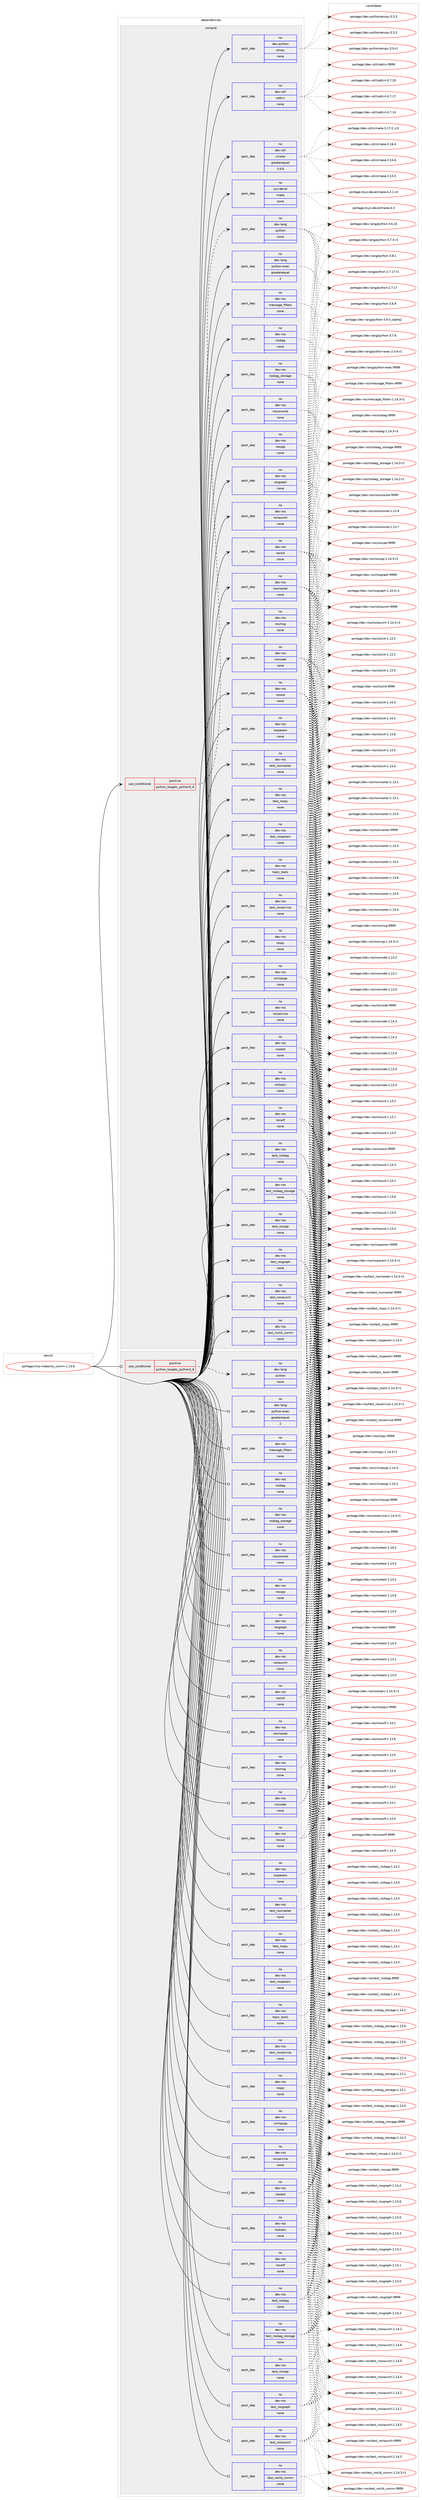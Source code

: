 digraph prolog {

# *************
# Graph options
# *************

newrank=true;
concentrate=true;
compound=true;
graph [rankdir=LR,fontname=Helvetica,fontsize=10,ranksep=1.5];#, ranksep=2.5, nodesep=0.2];
edge  [arrowhead=vee];
node  [fontname=Helvetica,fontsize=10];

# **********
# The ebuild
# **********

subgraph cluster_leftcol {
color=gray;
rank=same;
label=<<i>ebuild</i>>;
id [label="portage://ros-meta/ros_comm-1.13.6", color=red, width=4, href="../ros-meta/ros_comm-1.13.6.svg"];
}

# ****************
# The dependencies
# ****************

subgraph cluster_midcol {
color=gray;
label=<<i>dependencies</i>>;
subgraph cluster_compile {
fillcolor="#eeeeee";
style=filled;
label=<<i>compile</i>>;
subgraph cond20816 {
dependency104282 [label=<<TABLE BORDER="0" CELLBORDER="1" CELLSPACING="0" CELLPADDING="4"><TR><TD ROWSPAN="3" CELLPADDING="10">use_conditional</TD></TR><TR><TD>positive</TD></TR><TR><TD>python_targets_python3_6</TD></TR></TABLE>>, shape=none, color=red];
subgraph pack81680 {
dependency104283 [label=<<TABLE BORDER="0" CELLBORDER="1" CELLSPACING="0" CELLPADDING="4" WIDTH="220"><TR><TD ROWSPAN="6" CELLPADDING="30">pack_dep</TD></TR><TR><TD WIDTH="110">no</TD></TR><TR><TD>dev-lang</TD></TR><TR><TD>python</TD></TR><TR><TD>none</TD></TR><TR><TD></TD></TR></TABLE>>, shape=none, color=blue];
}
dependency104282:e -> dependency104283:w [weight=20,style="dashed",arrowhead="vee"];
}
id:e -> dependency104282:w [weight=20,style="solid",arrowhead="vee"];
subgraph pack81681 {
dependency104284 [label=<<TABLE BORDER="0" CELLBORDER="1" CELLSPACING="0" CELLPADDING="4" WIDTH="220"><TR><TD ROWSPAN="6" CELLPADDING="30">pack_dep</TD></TR><TR><TD WIDTH="110">no</TD></TR><TR><TD>dev-lang</TD></TR><TR><TD>python-exec</TD></TR><TR><TD>greaterequal</TD></TR><TR><TD>2</TD></TR></TABLE>>, shape=none, color=blue];
}
id:e -> dependency104284:w [weight=20,style="solid",arrowhead="vee"];
subgraph pack81682 {
dependency104285 [label=<<TABLE BORDER="0" CELLBORDER="1" CELLSPACING="0" CELLPADDING="4" WIDTH="220"><TR><TD ROWSPAN="6" CELLPADDING="30">pack_dep</TD></TR><TR><TD WIDTH="110">no</TD></TR><TR><TD>dev-python</TD></TR><TR><TD>empy</TD></TR><TR><TD>none</TD></TR><TR><TD></TD></TR></TABLE>>, shape=none, color=blue];
}
id:e -> dependency104285:w [weight=20,style="solid",arrowhead="vee"];
subgraph pack81683 {
dependency104286 [label=<<TABLE BORDER="0" CELLBORDER="1" CELLSPACING="0" CELLPADDING="4" WIDTH="220"><TR><TD ROWSPAN="6" CELLPADDING="30">pack_dep</TD></TR><TR><TD WIDTH="110">no</TD></TR><TR><TD>dev-ros</TD></TR><TR><TD>message_filters</TD></TR><TR><TD>none</TD></TR><TR><TD></TD></TR></TABLE>>, shape=none, color=blue];
}
id:e -> dependency104286:w [weight=20,style="solid",arrowhead="vee"];
subgraph pack81684 {
dependency104287 [label=<<TABLE BORDER="0" CELLBORDER="1" CELLSPACING="0" CELLPADDING="4" WIDTH="220"><TR><TD ROWSPAN="6" CELLPADDING="30">pack_dep</TD></TR><TR><TD WIDTH="110">no</TD></TR><TR><TD>dev-ros</TD></TR><TR><TD>rosbag</TD></TR><TR><TD>none</TD></TR><TR><TD></TD></TR></TABLE>>, shape=none, color=blue];
}
id:e -> dependency104287:w [weight=20,style="solid",arrowhead="vee"];
subgraph pack81685 {
dependency104288 [label=<<TABLE BORDER="0" CELLBORDER="1" CELLSPACING="0" CELLPADDING="4" WIDTH="220"><TR><TD ROWSPAN="6" CELLPADDING="30">pack_dep</TD></TR><TR><TD WIDTH="110">no</TD></TR><TR><TD>dev-ros</TD></TR><TR><TD>rosbag_storage</TD></TR><TR><TD>none</TD></TR><TR><TD></TD></TR></TABLE>>, shape=none, color=blue];
}
id:e -> dependency104288:w [weight=20,style="solid",arrowhead="vee"];
subgraph pack81686 {
dependency104289 [label=<<TABLE BORDER="0" CELLBORDER="1" CELLSPACING="0" CELLPADDING="4" WIDTH="220"><TR><TD ROWSPAN="6" CELLPADDING="30">pack_dep</TD></TR><TR><TD WIDTH="110">no</TD></TR><TR><TD>dev-ros</TD></TR><TR><TD>rosconsole</TD></TR><TR><TD>none</TD></TR><TR><TD></TD></TR></TABLE>>, shape=none, color=blue];
}
id:e -> dependency104289:w [weight=20,style="solid",arrowhead="vee"];
subgraph pack81687 {
dependency104290 [label=<<TABLE BORDER="0" CELLBORDER="1" CELLSPACING="0" CELLPADDING="4" WIDTH="220"><TR><TD ROWSPAN="6" CELLPADDING="30">pack_dep</TD></TR><TR><TD WIDTH="110">no</TD></TR><TR><TD>dev-ros</TD></TR><TR><TD>roscpp</TD></TR><TR><TD>none</TD></TR><TR><TD></TD></TR></TABLE>>, shape=none, color=blue];
}
id:e -> dependency104290:w [weight=20,style="solid",arrowhead="vee"];
subgraph pack81688 {
dependency104291 [label=<<TABLE BORDER="0" CELLBORDER="1" CELLSPACING="0" CELLPADDING="4" WIDTH="220"><TR><TD ROWSPAN="6" CELLPADDING="30">pack_dep</TD></TR><TR><TD WIDTH="110">no</TD></TR><TR><TD>dev-ros</TD></TR><TR><TD>rosgraph</TD></TR><TR><TD>none</TD></TR><TR><TD></TD></TR></TABLE>>, shape=none, color=blue];
}
id:e -> dependency104291:w [weight=20,style="solid",arrowhead="vee"];
subgraph pack81689 {
dependency104292 [label=<<TABLE BORDER="0" CELLBORDER="1" CELLSPACING="0" CELLPADDING="4" WIDTH="220"><TR><TD ROWSPAN="6" CELLPADDING="30">pack_dep</TD></TR><TR><TD WIDTH="110">no</TD></TR><TR><TD>dev-ros</TD></TR><TR><TD>roslaunch</TD></TR><TR><TD>none</TD></TR><TR><TD></TD></TR></TABLE>>, shape=none, color=blue];
}
id:e -> dependency104292:w [weight=20,style="solid",arrowhead="vee"];
subgraph pack81690 {
dependency104293 [label=<<TABLE BORDER="0" CELLBORDER="1" CELLSPACING="0" CELLPADDING="4" WIDTH="220"><TR><TD ROWSPAN="6" CELLPADDING="30">pack_dep</TD></TR><TR><TD WIDTH="110">no</TD></TR><TR><TD>dev-ros</TD></TR><TR><TD>roslz4</TD></TR><TR><TD>none</TD></TR><TR><TD></TD></TR></TABLE>>, shape=none, color=blue];
}
id:e -> dependency104293:w [weight=20,style="solid",arrowhead="vee"];
subgraph pack81691 {
dependency104294 [label=<<TABLE BORDER="0" CELLBORDER="1" CELLSPACING="0" CELLPADDING="4" WIDTH="220"><TR><TD ROWSPAN="6" CELLPADDING="30">pack_dep</TD></TR><TR><TD WIDTH="110">no</TD></TR><TR><TD>dev-ros</TD></TR><TR><TD>rosmaster</TD></TR><TR><TD>none</TD></TR><TR><TD></TD></TR></TABLE>>, shape=none, color=blue];
}
id:e -> dependency104294:w [weight=20,style="solid",arrowhead="vee"];
subgraph pack81692 {
dependency104295 [label=<<TABLE BORDER="0" CELLBORDER="1" CELLSPACING="0" CELLPADDING="4" WIDTH="220"><TR><TD ROWSPAN="6" CELLPADDING="30">pack_dep</TD></TR><TR><TD WIDTH="110">no</TD></TR><TR><TD>dev-ros</TD></TR><TR><TD>rosmsg</TD></TR><TR><TD>none</TD></TR><TR><TD></TD></TR></TABLE>>, shape=none, color=blue];
}
id:e -> dependency104295:w [weight=20,style="solid",arrowhead="vee"];
subgraph pack81693 {
dependency104296 [label=<<TABLE BORDER="0" CELLBORDER="1" CELLSPACING="0" CELLPADDING="4" WIDTH="220"><TR><TD ROWSPAN="6" CELLPADDING="30">pack_dep</TD></TR><TR><TD WIDTH="110">no</TD></TR><TR><TD>dev-ros</TD></TR><TR><TD>rosnode</TD></TR><TR><TD>none</TD></TR><TR><TD></TD></TR></TABLE>>, shape=none, color=blue];
}
id:e -> dependency104296:w [weight=20,style="solid",arrowhead="vee"];
subgraph pack81694 {
dependency104297 [label=<<TABLE BORDER="0" CELLBORDER="1" CELLSPACING="0" CELLPADDING="4" WIDTH="220"><TR><TD ROWSPAN="6" CELLPADDING="30">pack_dep</TD></TR><TR><TD WIDTH="110">no</TD></TR><TR><TD>dev-ros</TD></TR><TR><TD>rosout</TD></TR><TR><TD>none</TD></TR><TR><TD></TD></TR></TABLE>>, shape=none, color=blue];
}
id:e -> dependency104297:w [weight=20,style="solid",arrowhead="vee"];
subgraph pack81695 {
dependency104298 [label=<<TABLE BORDER="0" CELLBORDER="1" CELLSPACING="0" CELLPADDING="4" WIDTH="220"><TR><TD ROWSPAN="6" CELLPADDING="30">pack_dep</TD></TR><TR><TD WIDTH="110">no</TD></TR><TR><TD>dev-ros</TD></TR><TR><TD>rosparam</TD></TR><TR><TD>none</TD></TR><TR><TD></TD></TR></TABLE>>, shape=none, color=blue];
}
id:e -> dependency104298:w [weight=20,style="solid",arrowhead="vee"];
subgraph pack81696 {
dependency104299 [label=<<TABLE BORDER="0" CELLBORDER="1" CELLSPACING="0" CELLPADDING="4" WIDTH="220"><TR><TD ROWSPAN="6" CELLPADDING="30">pack_dep</TD></TR><TR><TD WIDTH="110">no</TD></TR><TR><TD>dev-ros</TD></TR><TR><TD>rospy</TD></TR><TR><TD>none</TD></TR><TR><TD></TD></TR></TABLE>>, shape=none, color=blue];
}
id:e -> dependency104299:w [weight=20,style="solid",arrowhead="vee"];
subgraph pack81697 {
dependency104300 [label=<<TABLE BORDER="0" CELLBORDER="1" CELLSPACING="0" CELLPADDING="4" WIDTH="220"><TR><TD ROWSPAN="6" CELLPADDING="30">pack_dep</TD></TR><TR><TD WIDTH="110">no</TD></TR><TR><TD>dev-ros</TD></TR><TR><TD>rosservice</TD></TR><TR><TD>none</TD></TR><TR><TD></TD></TR></TABLE>>, shape=none, color=blue];
}
id:e -> dependency104300:w [weight=20,style="solid",arrowhead="vee"];
subgraph pack81698 {
dependency104301 [label=<<TABLE BORDER="0" CELLBORDER="1" CELLSPACING="0" CELLPADDING="4" WIDTH="220"><TR><TD ROWSPAN="6" CELLPADDING="30">pack_dep</TD></TR><TR><TD WIDTH="110">no</TD></TR><TR><TD>dev-ros</TD></TR><TR><TD>rostest</TD></TR><TR><TD>none</TD></TR><TR><TD></TD></TR></TABLE>>, shape=none, color=blue];
}
id:e -> dependency104301:w [weight=20,style="solid",arrowhead="vee"];
subgraph pack81699 {
dependency104302 [label=<<TABLE BORDER="0" CELLBORDER="1" CELLSPACING="0" CELLPADDING="4" WIDTH="220"><TR><TD ROWSPAN="6" CELLPADDING="30">pack_dep</TD></TR><TR><TD WIDTH="110">no</TD></TR><TR><TD>dev-ros</TD></TR><TR><TD>rostopic</TD></TR><TR><TD>none</TD></TR><TR><TD></TD></TR></TABLE>>, shape=none, color=blue];
}
id:e -> dependency104302:w [weight=20,style="solid",arrowhead="vee"];
subgraph pack81700 {
dependency104303 [label=<<TABLE BORDER="0" CELLBORDER="1" CELLSPACING="0" CELLPADDING="4" WIDTH="220"><TR><TD ROWSPAN="6" CELLPADDING="30">pack_dep</TD></TR><TR><TD WIDTH="110">no</TD></TR><TR><TD>dev-ros</TD></TR><TR><TD>roswtf</TD></TR><TR><TD>none</TD></TR><TR><TD></TD></TR></TABLE>>, shape=none, color=blue];
}
id:e -> dependency104303:w [weight=20,style="solid",arrowhead="vee"];
subgraph pack81701 {
dependency104304 [label=<<TABLE BORDER="0" CELLBORDER="1" CELLSPACING="0" CELLPADDING="4" WIDTH="220"><TR><TD ROWSPAN="6" CELLPADDING="30">pack_dep</TD></TR><TR><TD WIDTH="110">no</TD></TR><TR><TD>dev-ros</TD></TR><TR><TD>test_rosbag</TD></TR><TR><TD>none</TD></TR><TR><TD></TD></TR></TABLE>>, shape=none, color=blue];
}
id:e -> dependency104304:w [weight=20,style="solid",arrowhead="vee"];
subgraph pack81702 {
dependency104305 [label=<<TABLE BORDER="0" CELLBORDER="1" CELLSPACING="0" CELLPADDING="4" WIDTH="220"><TR><TD ROWSPAN="6" CELLPADDING="30">pack_dep</TD></TR><TR><TD WIDTH="110">no</TD></TR><TR><TD>dev-ros</TD></TR><TR><TD>test_rosbag_storage</TD></TR><TR><TD>none</TD></TR><TR><TD></TD></TR></TABLE>>, shape=none, color=blue];
}
id:e -> dependency104305:w [weight=20,style="solid",arrowhead="vee"];
subgraph pack81703 {
dependency104306 [label=<<TABLE BORDER="0" CELLBORDER="1" CELLSPACING="0" CELLPADDING="4" WIDTH="220"><TR><TD ROWSPAN="6" CELLPADDING="30">pack_dep</TD></TR><TR><TD WIDTH="110">no</TD></TR><TR><TD>dev-ros</TD></TR><TR><TD>test_roscpp</TD></TR><TR><TD>none</TD></TR><TR><TD></TD></TR></TABLE>>, shape=none, color=blue];
}
id:e -> dependency104306:w [weight=20,style="solid",arrowhead="vee"];
subgraph pack81704 {
dependency104307 [label=<<TABLE BORDER="0" CELLBORDER="1" CELLSPACING="0" CELLPADDING="4" WIDTH="220"><TR><TD ROWSPAN="6" CELLPADDING="30">pack_dep</TD></TR><TR><TD WIDTH="110">no</TD></TR><TR><TD>dev-ros</TD></TR><TR><TD>test_rosgraph</TD></TR><TR><TD>none</TD></TR><TR><TD></TD></TR></TABLE>>, shape=none, color=blue];
}
id:e -> dependency104307:w [weight=20,style="solid",arrowhead="vee"];
subgraph pack81705 {
dependency104308 [label=<<TABLE BORDER="0" CELLBORDER="1" CELLSPACING="0" CELLPADDING="4" WIDTH="220"><TR><TD ROWSPAN="6" CELLPADDING="30">pack_dep</TD></TR><TR><TD WIDTH="110">no</TD></TR><TR><TD>dev-ros</TD></TR><TR><TD>test_roslaunch</TD></TR><TR><TD>none</TD></TR><TR><TD></TD></TR></TABLE>>, shape=none, color=blue];
}
id:e -> dependency104308:w [weight=20,style="solid",arrowhead="vee"];
subgraph pack81706 {
dependency104309 [label=<<TABLE BORDER="0" CELLBORDER="1" CELLSPACING="0" CELLPADDING="4" WIDTH="220"><TR><TD ROWSPAN="6" CELLPADDING="30">pack_dep</TD></TR><TR><TD WIDTH="110">no</TD></TR><TR><TD>dev-ros</TD></TR><TR><TD>test_roslib_comm</TD></TR><TR><TD>none</TD></TR><TR><TD></TD></TR></TABLE>>, shape=none, color=blue];
}
id:e -> dependency104309:w [weight=20,style="solid",arrowhead="vee"];
subgraph pack81707 {
dependency104310 [label=<<TABLE BORDER="0" CELLBORDER="1" CELLSPACING="0" CELLPADDING="4" WIDTH="220"><TR><TD ROWSPAN="6" CELLPADDING="30">pack_dep</TD></TR><TR><TD WIDTH="110">no</TD></TR><TR><TD>dev-ros</TD></TR><TR><TD>test_rosmaster</TD></TR><TR><TD>none</TD></TR><TR><TD></TD></TR></TABLE>>, shape=none, color=blue];
}
id:e -> dependency104310:w [weight=20,style="solid",arrowhead="vee"];
subgraph pack81708 {
dependency104311 [label=<<TABLE BORDER="0" CELLBORDER="1" CELLSPACING="0" CELLPADDING="4" WIDTH="220"><TR><TD ROWSPAN="6" CELLPADDING="30">pack_dep</TD></TR><TR><TD WIDTH="110">no</TD></TR><TR><TD>dev-ros</TD></TR><TR><TD>test_rosparam</TD></TR><TR><TD>none</TD></TR><TR><TD></TD></TR></TABLE>>, shape=none, color=blue];
}
id:e -> dependency104311:w [weight=20,style="solid",arrowhead="vee"];
subgraph pack81709 {
dependency104312 [label=<<TABLE BORDER="0" CELLBORDER="1" CELLSPACING="0" CELLPADDING="4" WIDTH="220"><TR><TD ROWSPAN="6" CELLPADDING="30">pack_dep</TD></TR><TR><TD WIDTH="110">no</TD></TR><TR><TD>dev-ros</TD></TR><TR><TD>test_rospy</TD></TR><TR><TD>none</TD></TR><TR><TD></TD></TR></TABLE>>, shape=none, color=blue];
}
id:e -> dependency104312:w [weight=20,style="solid",arrowhead="vee"];
subgraph pack81710 {
dependency104313 [label=<<TABLE BORDER="0" CELLBORDER="1" CELLSPACING="0" CELLPADDING="4" WIDTH="220"><TR><TD ROWSPAN="6" CELLPADDING="30">pack_dep</TD></TR><TR><TD WIDTH="110">no</TD></TR><TR><TD>dev-ros</TD></TR><TR><TD>test_rosservice</TD></TR><TR><TD>none</TD></TR><TR><TD></TD></TR></TABLE>>, shape=none, color=blue];
}
id:e -> dependency104313:w [weight=20,style="solid",arrowhead="vee"];
subgraph pack81711 {
dependency104314 [label=<<TABLE BORDER="0" CELLBORDER="1" CELLSPACING="0" CELLPADDING="4" WIDTH="220"><TR><TD ROWSPAN="6" CELLPADDING="30">pack_dep</TD></TR><TR><TD WIDTH="110">no</TD></TR><TR><TD>dev-ros</TD></TR><TR><TD>topic_tools</TD></TR><TR><TD>none</TD></TR><TR><TD></TD></TR></TABLE>>, shape=none, color=blue];
}
id:e -> dependency104314:w [weight=20,style="solid",arrowhead="vee"];
subgraph pack81712 {
dependency104315 [label=<<TABLE BORDER="0" CELLBORDER="1" CELLSPACING="0" CELLPADDING="4" WIDTH="220"><TR><TD ROWSPAN="6" CELLPADDING="30">pack_dep</TD></TR><TR><TD WIDTH="110">no</TD></TR><TR><TD>dev-ros</TD></TR><TR><TD>xmlrpcpp</TD></TR><TR><TD>none</TD></TR><TR><TD></TD></TR></TABLE>>, shape=none, color=blue];
}
id:e -> dependency104315:w [weight=20,style="solid",arrowhead="vee"];
subgraph pack81713 {
dependency104316 [label=<<TABLE BORDER="0" CELLBORDER="1" CELLSPACING="0" CELLPADDING="4" WIDTH="220"><TR><TD ROWSPAN="6" CELLPADDING="30">pack_dep</TD></TR><TR><TD WIDTH="110">no</TD></TR><TR><TD>dev-util</TD></TR><TR><TD>catkin</TD></TR><TR><TD>none</TD></TR><TR><TD></TD></TR></TABLE>>, shape=none, color=blue];
}
id:e -> dependency104316:w [weight=20,style="solid",arrowhead="vee"];
subgraph pack81714 {
dependency104317 [label=<<TABLE BORDER="0" CELLBORDER="1" CELLSPACING="0" CELLPADDING="4" WIDTH="220"><TR><TD ROWSPAN="6" CELLPADDING="30">pack_dep</TD></TR><TR><TD WIDTH="110">no</TD></TR><TR><TD>dev-util</TD></TR><TR><TD>cmake</TD></TR><TR><TD>greaterequal</TD></TR><TR><TD>3.9.6</TD></TR></TABLE>>, shape=none, color=blue];
}
id:e -> dependency104317:w [weight=20,style="solid",arrowhead="vee"];
subgraph pack81715 {
dependency104318 [label=<<TABLE BORDER="0" CELLBORDER="1" CELLSPACING="0" CELLPADDING="4" WIDTH="220"><TR><TD ROWSPAN="6" CELLPADDING="30">pack_dep</TD></TR><TR><TD WIDTH="110">no</TD></TR><TR><TD>sys-devel</TD></TR><TR><TD>make</TD></TR><TR><TD>none</TD></TR><TR><TD></TD></TR></TABLE>>, shape=none, color=blue];
}
id:e -> dependency104318:w [weight=20,style="solid",arrowhead="vee"];
}
subgraph cluster_compileandrun {
fillcolor="#eeeeee";
style=filled;
label=<<i>compile and run</i>>;
}
subgraph cluster_run {
fillcolor="#eeeeee";
style=filled;
label=<<i>run</i>>;
subgraph cond20817 {
dependency104319 [label=<<TABLE BORDER="0" CELLBORDER="1" CELLSPACING="0" CELLPADDING="4"><TR><TD ROWSPAN="3" CELLPADDING="10">use_conditional</TD></TR><TR><TD>positive</TD></TR><TR><TD>python_targets_python3_6</TD></TR></TABLE>>, shape=none, color=red];
subgraph pack81716 {
dependency104320 [label=<<TABLE BORDER="0" CELLBORDER="1" CELLSPACING="0" CELLPADDING="4" WIDTH="220"><TR><TD ROWSPAN="6" CELLPADDING="30">pack_dep</TD></TR><TR><TD WIDTH="110">no</TD></TR><TR><TD>dev-lang</TD></TR><TR><TD>python</TD></TR><TR><TD>none</TD></TR><TR><TD></TD></TR></TABLE>>, shape=none, color=blue];
}
dependency104319:e -> dependency104320:w [weight=20,style="dashed",arrowhead="vee"];
}
id:e -> dependency104319:w [weight=20,style="solid",arrowhead="odot"];
subgraph pack81717 {
dependency104321 [label=<<TABLE BORDER="0" CELLBORDER="1" CELLSPACING="0" CELLPADDING="4" WIDTH="220"><TR><TD ROWSPAN="6" CELLPADDING="30">pack_dep</TD></TR><TR><TD WIDTH="110">no</TD></TR><TR><TD>dev-lang</TD></TR><TR><TD>python-exec</TD></TR><TR><TD>greaterequal</TD></TR><TR><TD>2</TD></TR></TABLE>>, shape=none, color=blue];
}
id:e -> dependency104321:w [weight=20,style="solid",arrowhead="odot"];
subgraph pack81718 {
dependency104322 [label=<<TABLE BORDER="0" CELLBORDER="1" CELLSPACING="0" CELLPADDING="4" WIDTH="220"><TR><TD ROWSPAN="6" CELLPADDING="30">pack_dep</TD></TR><TR><TD WIDTH="110">no</TD></TR><TR><TD>dev-ros</TD></TR><TR><TD>message_filters</TD></TR><TR><TD>none</TD></TR><TR><TD></TD></TR></TABLE>>, shape=none, color=blue];
}
id:e -> dependency104322:w [weight=20,style="solid",arrowhead="odot"];
subgraph pack81719 {
dependency104323 [label=<<TABLE BORDER="0" CELLBORDER="1" CELLSPACING="0" CELLPADDING="4" WIDTH="220"><TR><TD ROWSPAN="6" CELLPADDING="30">pack_dep</TD></TR><TR><TD WIDTH="110">no</TD></TR><TR><TD>dev-ros</TD></TR><TR><TD>rosbag</TD></TR><TR><TD>none</TD></TR><TR><TD></TD></TR></TABLE>>, shape=none, color=blue];
}
id:e -> dependency104323:w [weight=20,style="solid",arrowhead="odot"];
subgraph pack81720 {
dependency104324 [label=<<TABLE BORDER="0" CELLBORDER="1" CELLSPACING="0" CELLPADDING="4" WIDTH="220"><TR><TD ROWSPAN="6" CELLPADDING="30">pack_dep</TD></TR><TR><TD WIDTH="110">no</TD></TR><TR><TD>dev-ros</TD></TR><TR><TD>rosbag_storage</TD></TR><TR><TD>none</TD></TR><TR><TD></TD></TR></TABLE>>, shape=none, color=blue];
}
id:e -> dependency104324:w [weight=20,style="solid",arrowhead="odot"];
subgraph pack81721 {
dependency104325 [label=<<TABLE BORDER="0" CELLBORDER="1" CELLSPACING="0" CELLPADDING="4" WIDTH="220"><TR><TD ROWSPAN="6" CELLPADDING="30">pack_dep</TD></TR><TR><TD WIDTH="110">no</TD></TR><TR><TD>dev-ros</TD></TR><TR><TD>rosconsole</TD></TR><TR><TD>none</TD></TR><TR><TD></TD></TR></TABLE>>, shape=none, color=blue];
}
id:e -> dependency104325:w [weight=20,style="solid",arrowhead="odot"];
subgraph pack81722 {
dependency104326 [label=<<TABLE BORDER="0" CELLBORDER="1" CELLSPACING="0" CELLPADDING="4" WIDTH="220"><TR><TD ROWSPAN="6" CELLPADDING="30">pack_dep</TD></TR><TR><TD WIDTH="110">no</TD></TR><TR><TD>dev-ros</TD></TR><TR><TD>roscpp</TD></TR><TR><TD>none</TD></TR><TR><TD></TD></TR></TABLE>>, shape=none, color=blue];
}
id:e -> dependency104326:w [weight=20,style="solid",arrowhead="odot"];
subgraph pack81723 {
dependency104327 [label=<<TABLE BORDER="0" CELLBORDER="1" CELLSPACING="0" CELLPADDING="4" WIDTH="220"><TR><TD ROWSPAN="6" CELLPADDING="30">pack_dep</TD></TR><TR><TD WIDTH="110">no</TD></TR><TR><TD>dev-ros</TD></TR><TR><TD>rosgraph</TD></TR><TR><TD>none</TD></TR><TR><TD></TD></TR></TABLE>>, shape=none, color=blue];
}
id:e -> dependency104327:w [weight=20,style="solid",arrowhead="odot"];
subgraph pack81724 {
dependency104328 [label=<<TABLE BORDER="0" CELLBORDER="1" CELLSPACING="0" CELLPADDING="4" WIDTH="220"><TR><TD ROWSPAN="6" CELLPADDING="30">pack_dep</TD></TR><TR><TD WIDTH="110">no</TD></TR><TR><TD>dev-ros</TD></TR><TR><TD>roslaunch</TD></TR><TR><TD>none</TD></TR><TR><TD></TD></TR></TABLE>>, shape=none, color=blue];
}
id:e -> dependency104328:w [weight=20,style="solid",arrowhead="odot"];
subgraph pack81725 {
dependency104329 [label=<<TABLE BORDER="0" CELLBORDER="1" CELLSPACING="0" CELLPADDING="4" WIDTH="220"><TR><TD ROWSPAN="6" CELLPADDING="30">pack_dep</TD></TR><TR><TD WIDTH="110">no</TD></TR><TR><TD>dev-ros</TD></TR><TR><TD>roslz4</TD></TR><TR><TD>none</TD></TR><TR><TD></TD></TR></TABLE>>, shape=none, color=blue];
}
id:e -> dependency104329:w [weight=20,style="solid",arrowhead="odot"];
subgraph pack81726 {
dependency104330 [label=<<TABLE BORDER="0" CELLBORDER="1" CELLSPACING="0" CELLPADDING="4" WIDTH="220"><TR><TD ROWSPAN="6" CELLPADDING="30">pack_dep</TD></TR><TR><TD WIDTH="110">no</TD></TR><TR><TD>dev-ros</TD></TR><TR><TD>rosmaster</TD></TR><TR><TD>none</TD></TR><TR><TD></TD></TR></TABLE>>, shape=none, color=blue];
}
id:e -> dependency104330:w [weight=20,style="solid",arrowhead="odot"];
subgraph pack81727 {
dependency104331 [label=<<TABLE BORDER="0" CELLBORDER="1" CELLSPACING="0" CELLPADDING="4" WIDTH="220"><TR><TD ROWSPAN="6" CELLPADDING="30">pack_dep</TD></TR><TR><TD WIDTH="110">no</TD></TR><TR><TD>dev-ros</TD></TR><TR><TD>rosmsg</TD></TR><TR><TD>none</TD></TR><TR><TD></TD></TR></TABLE>>, shape=none, color=blue];
}
id:e -> dependency104331:w [weight=20,style="solid",arrowhead="odot"];
subgraph pack81728 {
dependency104332 [label=<<TABLE BORDER="0" CELLBORDER="1" CELLSPACING="0" CELLPADDING="4" WIDTH="220"><TR><TD ROWSPAN="6" CELLPADDING="30">pack_dep</TD></TR><TR><TD WIDTH="110">no</TD></TR><TR><TD>dev-ros</TD></TR><TR><TD>rosnode</TD></TR><TR><TD>none</TD></TR><TR><TD></TD></TR></TABLE>>, shape=none, color=blue];
}
id:e -> dependency104332:w [weight=20,style="solid",arrowhead="odot"];
subgraph pack81729 {
dependency104333 [label=<<TABLE BORDER="0" CELLBORDER="1" CELLSPACING="0" CELLPADDING="4" WIDTH="220"><TR><TD ROWSPAN="6" CELLPADDING="30">pack_dep</TD></TR><TR><TD WIDTH="110">no</TD></TR><TR><TD>dev-ros</TD></TR><TR><TD>rosout</TD></TR><TR><TD>none</TD></TR><TR><TD></TD></TR></TABLE>>, shape=none, color=blue];
}
id:e -> dependency104333:w [weight=20,style="solid",arrowhead="odot"];
subgraph pack81730 {
dependency104334 [label=<<TABLE BORDER="0" CELLBORDER="1" CELLSPACING="0" CELLPADDING="4" WIDTH="220"><TR><TD ROWSPAN="6" CELLPADDING="30">pack_dep</TD></TR><TR><TD WIDTH="110">no</TD></TR><TR><TD>dev-ros</TD></TR><TR><TD>rosparam</TD></TR><TR><TD>none</TD></TR><TR><TD></TD></TR></TABLE>>, shape=none, color=blue];
}
id:e -> dependency104334:w [weight=20,style="solid",arrowhead="odot"];
subgraph pack81731 {
dependency104335 [label=<<TABLE BORDER="0" CELLBORDER="1" CELLSPACING="0" CELLPADDING="4" WIDTH="220"><TR><TD ROWSPAN="6" CELLPADDING="30">pack_dep</TD></TR><TR><TD WIDTH="110">no</TD></TR><TR><TD>dev-ros</TD></TR><TR><TD>rospy</TD></TR><TR><TD>none</TD></TR><TR><TD></TD></TR></TABLE>>, shape=none, color=blue];
}
id:e -> dependency104335:w [weight=20,style="solid",arrowhead="odot"];
subgraph pack81732 {
dependency104336 [label=<<TABLE BORDER="0" CELLBORDER="1" CELLSPACING="0" CELLPADDING="4" WIDTH="220"><TR><TD ROWSPAN="6" CELLPADDING="30">pack_dep</TD></TR><TR><TD WIDTH="110">no</TD></TR><TR><TD>dev-ros</TD></TR><TR><TD>rosservice</TD></TR><TR><TD>none</TD></TR><TR><TD></TD></TR></TABLE>>, shape=none, color=blue];
}
id:e -> dependency104336:w [weight=20,style="solid",arrowhead="odot"];
subgraph pack81733 {
dependency104337 [label=<<TABLE BORDER="0" CELLBORDER="1" CELLSPACING="0" CELLPADDING="4" WIDTH="220"><TR><TD ROWSPAN="6" CELLPADDING="30">pack_dep</TD></TR><TR><TD WIDTH="110">no</TD></TR><TR><TD>dev-ros</TD></TR><TR><TD>rostest</TD></TR><TR><TD>none</TD></TR><TR><TD></TD></TR></TABLE>>, shape=none, color=blue];
}
id:e -> dependency104337:w [weight=20,style="solid",arrowhead="odot"];
subgraph pack81734 {
dependency104338 [label=<<TABLE BORDER="0" CELLBORDER="1" CELLSPACING="0" CELLPADDING="4" WIDTH="220"><TR><TD ROWSPAN="6" CELLPADDING="30">pack_dep</TD></TR><TR><TD WIDTH="110">no</TD></TR><TR><TD>dev-ros</TD></TR><TR><TD>rostopic</TD></TR><TR><TD>none</TD></TR><TR><TD></TD></TR></TABLE>>, shape=none, color=blue];
}
id:e -> dependency104338:w [weight=20,style="solid",arrowhead="odot"];
subgraph pack81735 {
dependency104339 [label=<<TABLE BORDER="0" CELLBORDER="1" CELLSPACING="0" CELLPADDING="4" WIDTH="220"><TR><TD ROWSPAN="6" CELLPADDING="30">pack_dep</TD></TR><TR><TD WIDTH="110">no</TD></TR><TR><TD>dev-ros</TD></TR><TR><TD>roswtf</TD></TR><TR><TD>none</TD></TR><TR><TD></TD></TR></TABLE>>, shape=none, color=blue];
}
id:e -> dependency104339:w [weight=20,style="solid",arrowhead="odot"];
subgraph pack81736 {
dependency104340 [label=<<TABLE BORDER="0" CELLBORDER="1" CELLSPACING="0" CELLPADDING="4" WIDTH="220"><TR><TD ROWSPAN="6" CELLPADDING="30">pack_dep</TD></TR><TR><TD WIDTH="110">no</TD></TR><TR><TD>dev-ros</TD></TR><TR><TD>test_rosbag</TD></TR><TR><TD>none</TD></TR><TR><TD></TD></TR></TABLE>>, shape=none, color=blue];
}
id:e -> dependency104340:w [weight=20,style="solid",arrowhead="odot"];
subgraph pack81737 {
dependency104341 [label=<<TABLE BORDER="0" CELLBORDER="1" CELLSPACING="0" CELLPADDING="4" WIDTH="220"><TR><TD ROWSPAN="6" CELLPADDING="30">pack_dep</TD></TR><TR><TD WIDTH="110">no</TD></TR><TR><TD>dev-ros</TD></TR><TR><TD>test_rosbag_storage</TD></TR><TR><TD>none</TD></TR><TR><TD></TD></TR></TABLE>>, shape=none, color=blue];
}
id:e -> dependency104341:w [weight=20,style="solid",arrowhead="odot"];
subgraph pack81738 {
dependency104342 [label=<<TABLE BORDER="0" CELLBORDER="1" CELLSPACING="0" CELLPADDING="4" WIDTH="220"><TR><TD ROWSPAN="6" CELLPADDING="30">pack_dep</TD></TR><TR><TD WIDTH="110">no</TD></TR><TR><TD>dev-ros</TD></TR><TR><TD>test_roscpp</TD></TR><TR><TD>none</TD></TR><TR><TD></TD></TR></TABLE>>, shape=none, color=blue];
}
id:e -> dependency104342:w [weight=20,style="solid",arrowhead="odot"];
subgraph pack81739 {
dependency104343 [label=<<TABLE BORDER="0" CELLBORDER="1" CELLSPACING="0" CELLPADDING="4" WIDTH="220"><TR><TD ROWSPAN="6" CELLPADDING="30">pack_dep</TD></TR><TR><TD WIDTH="110">no</TD></TR><TR><TD>dev-ros</TD></TR><TR><TD>test_rosgraph</TD></TR><TR><TD>none</TD></TR><TR><TD></TD></TR></TABLE>>, shape=none, color=blue];
}
id:e -> dependency104343:w [weight=20,style="solid",arrowhead="odot"];
subgraph pack81740 {
dependency104344 [label=<<TABLE BORDER="0" CELLBORDER="1" CELLSPACING="0" CELLPADDING="4" WIDTH="220"><TR><TD ROWSPAN="6" CELLPADDING="30">pack_dep</TD></TR><TR><TD WIDTH="110">no</TD></TR><TR><TD>dev-ros</TD></TR><TR><TD>test_roslaunch</TD></TR><TR><TD>none</TD></TR><TR><TD></TD></TR></TABLE>>, shape=none, color=blue];
}
id:e -> dependency104344:w [weight=20,style="solid",arrowhead="odot"];
subgraph pack81741 {
dependency104345 [label=<<TABLE BORDER="0" CELLBORDER="1" CELLSPACING="0" CELLPADDING="4" WIDTH="220"><TR><TD ROWSPAN="6" CELLPADDING="30">pack_dep</TD></TR><TR><TD WIDTH="110">no</TD></TR><TR><TD>dev-ros</TD></TR><TR><TD>test_roslib_comm</TD></TR><TR><TD>none</TD></TR><TR><TD></TD></TR></TABLE>>, shape=none, color=blue];
}
id:e -> dependency104345:w [weight=20,style="solid",arrowhead="odot"];
subgraph pack81742 {
dependency104346 [label=<<TABLE BORDER="0" CELLBORDER="1" CELLSPACING="0" CELLPADDING="4" WIDTH="220"><TR><TD ROWSPAN="6" CELLPADDING="30">pack_dep</TD></TR><TR><TD WIDTH="110">no</TD></TR><TR><TD>dev-ros</TD></TR><TR><TD>test_rosmaster</TD></TR><TR><TD>none</TD></TR><TR><TD></TD></TR></TABLE>>, shape=none, color=blue];
}
id:e -> dependency104346:w [weight=20,style="solid",arrowhead="odot"];
subgraph pack81743 {
dependency104347 [label=<<TABLE BORDER="0" CELLBORDER="1" CELLSPACING="0" CELLPADDING="4" WIDTH="220"><TR><TD ROWSPAN="6" CELLPADDING="30">pack_dep</TD></TR><TR><TD WIDTH="110">no</TD></TR><TR><TD>dev-ros</TD></TR><TR><TD>test_rosparam</TD></TR><TR><TD>none</TD></TR><TR><TD></TD></TR></TABLE>>, shape=none, color=blue];
}
id:e -> dependency104347:w [weight=20,style="solid",arrowhead="odot"];
subgraph pack81744 {
dependency104348 [label=<<TABLE BORDER="0" CELLBORDER="1" CELLSPACING="0" CELLPADDING="4" WIDTH="220"><TR><TD ROWSPAN="6" CELLPADDING="30">pack_dep</TD></TR><TR><TD WIDTH="110">no</TD></TR><TR><TD>dev-ros</TD></TR><TR><TD>test_rospy</TD></TR><TR><TD>none</TD></TR><TR><TD></TD></TR></TABLE>>, shape=none, color=blue];
}
id:e -> dependency104348:w [weight=20,style="solid",arrowhead="odot"];
subgraph pack81745 {
dependency104349 [label=<<TABLE BORDER="0" CELLBORDER="1" CELLSPACING="0" CELLPADDING="4" WIDTH="220"><TR><TD ROWSPAN="6" CELLPADDING="30">pack_dep</TD></TR><TR><TD WIDTH="110">no</TD></TR><TR><TD>dev-ros</TD></TR><TR><TD>test_rosservice</TD></TR><TR><TD>none</TD></TR><TR><TD></TD></TR></TABLE>>, shape=none, color=blue];
}
id:e -> dependency104349:w [weight=20,style="solid",arrowhead="odot"];
subgraph pack81746 {
dependency104350 [label=<<TABLE BORDER="0" CELLBORDER="1" CELLSPACING="0" CELLPADDING="4" WIDTH="220"><TR><TD ROWSPAN="6" CELLPADDING="30">pack_dep</TD></TR><TR><TD WIDTH="110">no</TD></TR><TR><TD>dev-ros</TD></TR><TR><TD>topic_tools</TD></TR><TR><TD>none</TD></TR><TR><TD></TD></TR></TABLE>>, shape=none, color=blue];
}
id:e -> dependency104350:w [weight=20,style="solid",arrowhead="odot"];
subgraph pack81747 {
dependency104351 [label=<<TABLE BORDER="0" CELLBORDER="1" CELLSPACING="0" CELLPADDING="4" WIDTH="220"><TR><TD ROWSPAN="6" CELLPADDING="30">pack_dep</TD></TR><TR><TD WIDTH="110">no</TD></TR><TR><TD>dev-ros</TD></TR><TR><TD>xmlrpcpp</TD></TR><TR><TD>none</TD></TR><TR><TD></TD></TR></TABLE>>, shape=none, color=blue];
}
id:e -> dependency104351:w [weight=20,style="solid",arrowhead="odot"];
}
}

# **************
# The candidates
# **************

subgraph cluster_choices {
rank=same;
color=gray;
label=<<i>candidates</i>>;

subgraph choice81680 {
color=black;
nodesep=1;
choice10010111845108971101034711212111610411111045514657464895971081121049750 [label="portage://dev-lang/python-3.9.0_alpha2", color=red, width=4,href="../dev-lang/python-3.9.0_alpha2.svg"];
choice100101118451089711010347112121116104111110455146564649 [label="portage://dev-lang/python-3.8.1", color=red, width=4,href="../dev-lang/python-3.8.1.svg"];
choice100101118451089711010347112121116104111110455146554654 [label="portage://dev-lang/python-3.7.6", color=red, width=4,href="../dev-lang/python-3.7.6.svg"];
choice1001011184510897110103471121211161041111104551465546534511449 [label="portage://dev-lang/python-3.7.5-r1", color=red, width=4,href="../dev-lang/python-3.7.5-r1.svg"];
choice100101118451089711010347112121116104111110455146544657 [label="portage://dev-lang/python-3.6.9", color=red, width=4,href="../dev-lang/python-3.6.9.svg"];
choice10010111845108971101034711212111610411111045514654464948 [label="portage://dev-lang/python-3.6.10", color=red, width=4,href="../dev-lang/python-3.6.10.svg"];
choice100101118451089711010347112121116104111110455046554649554511449 [label="portage://dev-lang/python-2.7.17-r1", color=red, width=4,href="../dev-lang/python-2.7.17-r1.svg"];
choice10010111845108971101034711212111610411111045504655464955 [label="portage://dev-lang/python-2.7.17", color=red, width=4,href="../dev-lang/python-2.7.17.svg"];
dependency104283:e -> choice10010111845108971101034711212111610411111045514657464895971081121049750:w [style=dotted,weight="100"];
dependency104283:e -> choice100101118451089711010347112121116104111110455146564649:w [style=dotted,weight="100"];
dependency104283:e -> choice100101118451089711010347112121116104111110455146554654:w [style=dotted,weight="100"];
dependency104283:e -> choice1001011184510897110103471121211161041111104551465546534511449:w [style=dotted,weight="100"];
dependency104283:e -> choice100101118451089711010347112121116104111110455146544657:w [style=dotted,weight="100"];
dependency104283:e -> choice10010111845108971101034711212111610411111045514654464948:w [style=dotted,weight="100"];
dependency104283:e -> choice100101118451089711010347112121116104111110455046554649554511449:w [style=dotted,weight="100"];
dependency104283:e -> choice10010111845108971101034711212111610411111045504655464955:w [style=dotted,weight="100"];
}
subgraph choice81681 {
color=black;
nodesep=1;
choice10010111845108971101034711212111610411111045101120101994557575757 [label="portage://dev-lang/python-exec-9999", color=red, width=4,href="../dev-lang/python-exec-9999.svg"];
choice10010111845108971101034711212111610411111045101120101994550465246544511449 [label="portage://dev-lang/python-exec-2.4.6-r1", color=red, width=4,href="../dev-lang/python-exec-2.4.6-r1.svg"];
dependency104284:e -> choice10010111845108971101034711212111610411111045101120101994557575757:w [style=dotted,weight="100"];
dependency104284:e -> choice10010111845108971101034711212111610411111045101120101994550465246544511449:w [style=dotted,weight="100"];
}
subgraph choice81682 {
color=black;
nodesep=1;
choice1001011184511212111610411111047101109112121455146514651 [label="portage://dev-python/empy-3.3.3", color=red, width=4,href="../dev-python/empy-3.3.3.svg"];
choice1001011184511212111610411111047101109112121455146514650 [label="portage://dev-python/empy-3.3.2", color=red, width=4,href="../dev-python/empy-3.3.2.svg"];
choice1001011184511212111610411111047101109112121455146514511449 [label="portage://dev-python/empy-3.3-r1", color=red, width=4,href="../dev-python/empy-3.3-r1.svg"];
dependency104285:e -> choice1001011184511212111610411111047101109112121455146514651:w [style=dotted,weight="100"];
dependency104285:e -> choice1001011184511212111610411111047101109112121455146514650:w [style=dotted,weight="100"];
dependency104285:e -> choice1001011184511212111610411111047101109112121455146514511449:w [style=dotted,weight="100"];
}
subgraph choice81683 {
color=black;
nodesep=1;
choice100101118451141111154710910111511597103101951021051081161011141154557575757 [label="portage://dev-ros/message_filters-9999", color=red, width=4,href="../dev-ros/message_filters-9999.svg"];
choice10010111845114111115471091011151159710310195102105108116101114115454946495246514511449 [label="portage://dev-ros/message_filters-1.14.3-r1", color=red, width=4,href="../dev-ros/message_filters-1.14.3-r1.svg"];
dependency104286:e -> choice100101118451141111154710910111511597103101951021051081161011141154557575757:w [style=dotted,weight="100"];
dependency104286:e -> choice10010111845114111115471091011151159710310195102105108116101114115454946495246514511449:w [style=dotted,weight="100"];
}
subgraph choice81684 {
color=black;
nodesep=1;
choice100101118451141111154711411111598971034557575757 [label="portage://dev-ros/rosbag-9999", color=red, width=4,href="../dev-ros/rosbag-9999.svg"];
choice10010111845114111115471141111159897103454946495246514511451 [label="portage://dev-ros/rosbag-1.14.3-r3", color=red, width=4,href="../dev-ros/rosbag-1.14.3-r3.svg"];
dependency104287:e -> choice100101118451141111154711411111598971034557575757:w [style=dotted,weight="100"];
dependency104287:e -> choice10010111845114111115471141111159897103454946495246514511451:w [style=dotted,weight="100"];
}
subgraph choice81685 {
color=black;
nodesep=1;
choice1001011184511411111547114111115989710395115116111114971031014557575757 [label="portage://dev-ros/rosbag_storage-9999", color=red, width=4,href="../dev-ros/rosbag_storage-9999.svg"];
choice100101118451141111154711411111598971039511511611111497103101454946495246514511450 [label="portage://dev-ros/rosbag_storage-1.14.3-r2", color=red, width=4,href="../dev-ros/rosbag_storage-1.14.3-r2.svg"];
choice100101118451141111154711411111598971039511511611111497103101454946495246504511449 [label="portage://dev-ros/rosbag_storage-1.14.2-r1", color=red, width=4,href="../dev-ros/rosbag_storage-1.14.2-r1.svg"];
dependency104288:e -> choice1001011184511411111547114111115989710395115116111114971031014557575757:w [style=dotted,weight="100"];
dependency104288:e -> choice100101118451141111154711411111598971039511511611111497103101454946495246514511450:w [style=dotted,weight="100"];
dependency104288:e -> choice100101118451141111154711411111598971039511511611111497103101454946495246504511449:w [style=dotted,weight="100"];
}
subgraph choice81686 {
color=black;
nodesep=1;
choice1001011184511411111547114111115991111101151111081014557575757 [label="portage://dev-ros/rosconsole-9999", color=red, width=4,href="../dev-ros/rosconsole-9999.svg"];
choice10010111845114111115471141111159911111011511110810145494649514657 [label="portage://dev-ros/rosconsole-1.13.9", color=red, width=4,href="../dev-ros/rosconsole-1.13.9.svg"];
choice10010111845114111115471141111159911111011511110810145494649514655 [label="portage://dev-ros/rosconsole-1.13.7", color=red, width=4,href="../dev-ros/rosconsole-1.13.7.svg"];
dependency104289:e -> choice1001011184511411111547114111115991111101151111081014557575757:w [style=dotted,weight="100"];
dependency104289:e -> choice10010111845114111115471141111159911111011511110810145494649514657:w [style=dotted,weight="100"];
dependency104289:e -> choice10010111845114111115471141111159911111011511110810145494649514655:w [style=dotted,weight="100"];
}
subgraph choice81687 {
color=black;
nodesep=1;
choice1001011184511411111547114111115991121124557575757 [label="portage://dev-ros/roscpp-9999", color=red, width=4,href="../dev-ros/roscpp-9999.svg"];
choice100101118451141111154711411111599112112454946495246514511449 [label="portage://dev-ros/roscpp-1.14.3-r1", color=red, width=4,href="../dev-ros/roscpp-1.14.3-r1.svg"];
dependency104290:e -> choice1001011184511411111547114111115991121124557575757:w [style=dotted,weight="100"];
dependency104290:e -> choice100101118451141111154711411111599112112454946495246514511449:w [style=dotted,weight="100"];
}
subgraph choice81688 {
color=black;
nodesep=1;
choice1001011184511411111547114111115103114971121044557575757 [label="portage://dev-ros/rosgraph-9999", color=red, width=4,href="../dev-ros/rosgraph-9999.svg"];
choice100101118451141111154711411111510311497112104454946495246514511449 [label="portage://dev-ros/rosgraph-1.14.3-r1", color=red, width=4,href="../dev-ros/rosgraph-1.14.3-r1.svg"];
dependency104291:e -> choice1001011184511411111547114111115103114971121044557575757:w [style=dotted,weight="100"];
dependency104291:e -> choice100101118451141111154711411111510311497112104454946495246514511449:w [style=dotted,weight="100"];
}
subgraph choice81689 {
color=black;
nodesep=1;
choice100101118451141111154711411111510897117110991044557575757 [label="portage://dev-ros/roslaunch-9999", color=red, width=4,href="../dev-ros/roslaunch-9999.svg"];
choice10010111845114111115471141111151089711711099104454946495246514511450 [label="portage://dev-ros/roslaunch-1.14.3-r2", color=red, width=4,href="../dev-ros/roslaunch-1.14.3-r2.svg"];
dependency104292:e -> choice100101118451141111154711411111510897117110991044557575757:w [style=dotted,weight="100"];
dependency104292:e -> choice10010111845114111115471141111151089711711099104454946495246514511450:w [style=dotted,weight="100"];
}
subgraph choice81690 {
color=black;
nodesep=1;
choice1001011184511411111547114111115108122524557575757 [label="portage://dev-ros/roslz4-9999", color=red, width=4,href="../dev-ros/roslz4-9999.svg"];
choice10010111845114111115471141111151081225245494649524651 [label="portage://dev-ros/roslz4-1.14.3", color=red, width=4,href="../dev-ros/roslz4-1.14.3.svg"];
choice10010111845114111115471141111151081225245494649524650 [label="portage://dev-ros/roslz4-1.14.2", color=red, width=4,href="../dev-ros/roslz4-1.14.2.svg"];
choice10010111845114111115471141111151081225245494649514654 [label="portage://dev-ros/roslz4-1.13.6", color=red, width=4,href="../dev-ros/roslz4-1.13.6.svg"];
choice10010111845114111115471141111151081225245494649514653 [label="portage://dev-ros/roslz4-1.13.5", color=red, width=4,href="../dev-ros/roslz4-1.13.5.svg"];
choice10010111845114111115471141111151081225245494649514652 [label="portage://dev-ros/roslz4-1.13.4", color=red, width=4,href="../dev-ros/roslz4-1.13.4.svg"];
choice10010111845114111115471141111151081225245494649514650 [label="portage://dev-ros/roslz4-1.13.2", color=red, width=4,href="../dev-ros/roslz4-1.13.2.svg"];
choice10010111845114111115471141111151081225245494649514649 [label="portage://dev-ros/roslz4-1.13.1", color=red, width=4,href="../dev-ros/roslz4-1.13.1.svg"];
choice10010111845114111115471141111151081225245494649514648 [label="portage://dev-ros/roslz4-1.13.0", color=red, width=4,href="../dev-ros/roslz4-1.13.0.svg"];
dependency104293:e -> choice1001011184511411111547114111115108122524557575757:w [style=dotted,weight="100"];
dependency104293:e -> choice10010111845114111115471141111151081225245494649524651:w [style=dotted,weight="100"];
dependency104293:e -> choice10010111845114111115471141111151081225245494649524650:w [style=dotted,weight="100"];
dependency104293:e -> choice10010111845114111115471141111151081225245494649514654:w [style=dotted,weight="100"];
dependency104293:e -> choice10010111845114111115471141111151081225245494649514653:w [style=dotted,weight="100"];
dependency104293:e -> choice10010111845114111115471141111151081225245494649514652:w [style=dotted,weight="100"];
dependency104293:e -> choice10010111845114111115471141111151081225245494649514650:w [style=dotted,weight="100"];
dependency104293:e -> choice10010111845114111115471141111151081225245494649514649:w [style=dotted,weight="100"];
dependency104293:e -> choice10010111845114111115471141111151081225245494649514648:w [style=dotted,weight="100"];
}
subgraph choice81691 {
color=black;
nodesep=1;
choice1001011184511411111547114111115109971151161011144557575757 [label="portage://dev-ros/rosmaster-9999", color=red, width=4,href="../dev-ros/rosmaster-9999.svg"];
choice10010111845114111115471141111151099711511610111445494649524651 [label="portage://dev-ros/rosmaster-1.14.3", color=red, width=4,href="../dev-ros/rosmaster-1.14.3.svg"];
choice10010111845114111115471141111151099711511610111445494649524650 [label="portage://dev-ros/rosmaster-1.14.2", color=red, width=4,href="../dev-ros/rosmaster-1.14.2.svg"];
choice10010111845114111115471141111151099711511610111445494649514654 [label="portage://dev-ros/rosmaster-1.13.6", color=red, width=4,href="../dev-ros/rosmaster-1.13.6.svg"];
choice10010111845114111115471141111151099711511610111445494649514653 [label="portage://dev-ros/rosmaster-1.13.5", color=red, width=4,href="../dev-ros/rosmaster-1.13.5.svg"];
choice10010111845114111115471141111151099711511610111445494649514652 [label="portage://dev-ros/rosmaster-1.13.4", color=red, width=4,href="../dev-ros/rosmaster-1.13.4.svg"];
choice10010111845114111115471141111151099711511610111445494649514650 [label="portage://dev-ros/rosmaster-1.13.2", color=red, width=4,href="../dev-ros/rosmaster-1.13.2.svg"];
choice10010111845114111115471141111151099711511610111445494649514649 [label="portage://dev-ros/rosmaster-1.13.1", color=red, width=4,href="../dev-ros/rosmaster-1.13.1.svg"];
choice10010111845114111115471141111151099711511610111445494649514648 [label="portage://dev-ros/rosmaster-1.13.0", color=red, width=4,href="../dev-ros/rosmaster-1.13.0.svg"];
dependency104294:e -> choice1001011184511411111547114111115109971151161011144557575757:w [style=dotted,weight="100"];
dependency104294:e -> choice10010111845114111115471141111151099711511610111445494649524651:w [style=dotted,weight="100"];
dependency104294:e -> choice10010111845114111115471141111151099711511610111445494649524650:w [style=dotted,weight="100"];
dependency104294:e -> choice10010111845114111115471141111151099711511610111445494649514654:w [style=dotted,weight="100"];
dependency104294:e -> choice10010111845114111115471141111151099711511610111445494649514653:w [style=dotted,weight="100"];
dependency104294:e -> choice10010111845114111115471141111151099711511610111445494649514652:w [style=dotted,weight="100"];
dependency104294:e -> choice10010111845114111115471141111151099711511610111445494649514650:w [style=dotted,weight="100"];
dependency104294:e -> choice10010111845114111115471141111151099711511610111445494649514649:w [style=dotted,weight="100"];
dependency104294:e -> choice10010111845114111115471141111151099711511610111445494649514648:w [style=dotted,weight="100"];
}
subgraph choice81692 {
color=black;
nodesep=1;
choice10010111845114111115471141111151091151034557575757 [label="portage://dev-ros/rosmsg-9999", color=red, width=4,href="../dev-ros/rosmsg-9999.svg"];
choice1001011184511411111547114111115109115103454946495246514511449 [label="portage://dev-ros/rosmsg-1.14.3-r1", color=red, width=4,href="../dev-ros/rosmsg-1.14.3-r1.svg"];
dependency104295:e -> choice10010111845114111115471141111151091151034557575757:w [style=dotted,weight="100"];
dependency104295:e -> choice1001011184511411111547114111115109115103454946495246514511449:w [style=dotted,weight="100"];
}
subgraph choice81693 {
color=black;
nodesep=1;
choice10010111845114111115471141111151101111001014557575757 [label="portage://dev-ros/rosnode-9999", color=red, width=4,href="../dev-ros/rosnode-9999.svg"];
choice100101118451141111154711411111511011110010145494649524651 [label="portage://dev-ros/rosnode-1.14.3", color=red, width=4,href="../dev-ros/rosnode-1.14.3.svg"];
choice100101118451141111154711411111511011110010145494649524650 [label="portage://dev-ros/rosnode-1.14.2", color=red, width=4,href="../dev-ros/rosnode-1.14.2.svg"];
choice100101118451141111154711411111511011110010145494649514654 [label="portage://dev-ros/rosnode-1.13.6", color=red, width=4,href="../dev-ros/rosnode-1.13.6.svg"];
choice100101118451141111154711411111511011110010145494649514653 [label="portage://dev-ros/rosnode-1.13.5", color=red, width=4,href="../dev-ros/rosnode-1.13.5.svg"];
choice100101118451141111154711411111511011110010145494649514652 [label="portage://dev-ros/rosnode-1.13.4", color=red, width=4,href="../dev-ros/rosnode-1.13.4.svg"];
choice100101118451141111154711411111511011110010145494649514650 [label="portage://dev-ros/rosnode-1.13.2", color=red, width=4,href="../dev-ros/rosnode-1.13.2.svg"];
choice100101118451141111154711411111511011110010145494649514649 [label="portage://dev-ros/rosnode-1.13.1", color=red, width=4,href="../dev-ros/rosnode-1.13.1.svg"];
choice100101118451141111154711411111511011110010145494649514648 [label="portage://dev-ros/rosnode-1.13.0", color=red, width=4,href="../dev-ros/rosnode-1.13.0.svg"];
dependency104296:e -> choice10010111845114111115471141111151101111001014557575757:w [style=dotted,weight="100"];
dependency104296:e -> choice100101118451141111154711411111511011110010145494649524651:w [style=dotted,weight="100"];
dependency104296:e -> choice100101118451141111154711411111511011110010145494649524650:w [style=dotted,weight="100"];
dependency104296:e -> choice100101118451141111154711411111511011110010145494649514654:w [style=dotted,weight="100"];
dependency104296:e -> choice100101118451141111154711411111511011110010145494649514653:w [style=dotted,weight="100"];
dependency104296:e -> choice100101118451141111154711411111511011110010145494649514652:w [style=dotted,weight="100"];
dependency104296:e -> choice100101118451141111154711411111511011110010145494649514650:w [style=dotted,weight="100"];
dependency104296:e -> choice100101118451141111154711411111511011110010145494649514649:w [style=dotted,weight="100"];
dependency104296:e -> choice100101118451141111154711411111511011110010145494649514648:w [style=dotted,weight="100"];
}
subgraph choice81694 {
color=black;
nodesep=1;
choice10010111845114111115471141111151111171164557575757 [label="portage://dev-ros/rosout-9999", color=red, width=4,href="../dev-ros/rosout-9999.svg"];
choice100101118451141111154711411111511111711645494649524651 [label="portage://dev-ros/rosout-1.14.3", color=red, width=4,href="../dev-ros/rosout-1.14.3.svg"];
choice100101118451141111154711411111511111711645494649524650 [label="portage://dev-ros/rosout-1.14.2", color=red, width=4,href="../dev-ros/rosout-1.14.2.svg"];
choice100101118451141111154711411111511111711645494649514654 [label="portage://dev-ros/rosout-1.13.6", color=red, width=4,href="../dev-ros/rosout-1.13.6.svg"];
choice100101118451141111154711411111511111711645494649514653 [label="portage://dev-ros/rosout-1.13.5", color=red, width=4,href="../dev-ros/rosout-1.13.5.svg"];
choice100101118451141111154711411111511111711645494649514652 [label="portage://dev-ros/rosout-1.13.4", color=red, width=4,href="../dev-ros/rosout-1.13.4.svg"];
choice100101118451141111154711411111511111711645494649514650 [label="portage://dev-ros/rosout-1.13.2", color=red, width=4,href="../dev-ros/rosout-1.13.2.svg"];
choice100101118451141111154711411111511111711645494649514649 [label="portage://dev-ros/rosout-1.13.1", color=red, width=4,href="../dev-ros/rosout-1.13.1.svg"];
choice100101118451141111154711411111511111711645494649514648 [label="portage://dev-ros/rosout-1.13.0", color=red, width=4,href="../dev-ros/rosout-1.13.0.svg"];
dependency104297:e -> choice10010111845114111115471141111151111171164557575757:w [style=dotted,weight="100"];
dependency104297:e -> choice100101118451141111154711411111511111711645494649524651:w [style=dotted,weight="100"];
dependency104297:e -> choice100101118451141111154711411111511111711645494649524650:w [style=dotted,weight="100"];
dependency104297:e -> choice100101118451141111154711411111511111711645494649514654:w [style=dotted,weight="100"];
dependency104297:e -> choice100101118451141111154711411111511111711645494649514653:w [style=dotted,weight="100"];
dependency104297:e -> choice100101118451141111154711411111511111711645494649514652:w [style=dotted,weight="100"];
dependency104297:e -> choice100101118451141111154711411111511111711645494649514650:w [style=dotted,weight="100"];
dependency104297:e -> choice100101118451141111154711411111511111711645494649514649:w [style=dotted,weight="100"];
dependency104297:e -> choice100101118451141111154711411111511111711645494649514648:w [style=dotted,weight="100"];
}
subgraph choice81695 {
color=black;
nodesep=1;
choice100101118451141111154711411111511297114971094557575757 [label="portage://dev-ros/rosparam-9999", color=red, width=4,href="../dev-ros/rosparam-9999.svg"];
choice10010111845114111115471141111151129711497109454946495246514511449 [label="portage://dev-ros/rosparam-1.14.3-r1", color=red, width=4,href="../dev-ros/rosparam-1.14.3-r1.svg"];
dependency104298:e -> choice100101118451141111154711411111511297114971094557575757:w [style=dotted,weight="100"];
dependency104298:e -> choice10010111845114111115471141111151129711497109454946495246514511449:w [style=dotted,weight="100"];
}
subgraph choice81696 {
color=black;
nodesep=1;
choice10010111845114111115471141111151121214557575757 [label="portage://dev-ros/rospy-9999", color=red, width=4,href="../dev-ros/rospy-9999.svg"];
choice1001011184511411111547114111115112121454946495246514511449 [label="portage://dev-ros/rospy-1.14.3-r1", color=red, width=4,href="../dev-ros/rospy-1.14.3-r1.svg"];
dependency104299:e -> choice10010111845114111115471141111151121214557575757:w [style=dotted,weight="100"];
dependency104299:e -> choice1001011184511411111547114111115112121454946495246514511449:w [style=dotted,weight="100"];
}
subgraph choice81697 {
color=black;
nodesep=1;
choice1001011184511411111547114111115115101114118105991014557575757 [label="portage://dev-ros/rosservice-9999", color=red, width=4,href="../dev-ros/rosservice-9999.svg"];
choice100101118451141111154711411111511510111411810599101454946495246514511449 [label="portage://dev-ros/rosservice-1.14.3-r1", color=red, width=4,href="../dev-ros/rosservice-1.14.3-r1.svg"];
dependency104300:e -> choice1001011184511411111547114111115115101114118105991014557575757:w [style=dotted,weight="100"];
dependency104300:e -> choice100101118451141111154711411111511510111411810599101454946495246514511449:w [style=dotted,weight="100"];
}
subgraph choice81698 {
color=black;
nodesep=1;
choice10010111845114111115471141111151161011151164557575757 [label="portage://dev-ros/rostest-9999", color=red, width=4,href="../dev-ros/rostest-9999.svg"];
choice100101118451141111154711411111511610111511645494649524651 [label="portage://dev-ros/rostest-1.14.3", color=red, width=4,href="../dev-ros/rostest-1.14.3.svg"];
choice100101118451141111154711411111511610111511645494649524650 [label="portage://dev-ros/rostest-1.14.2", color=red, width=4,href="../dev-ros/rostest-1.14.2.svg"];
choice100101118451141111154711411111511610111511645494649514654 [label="portage://dev-ros/rostest-1.13.6", color=red, width=4,href="../dev-ros/rostest-1.13.6.svg"];
choice100101118451141111154711411111511610111511645494649514653 [label="portage://dev-ros/rostest-1.13.5", color=red, width=4,href="../dev-ros/rostest-1.13.5.svg"];
choice100101118451141111154711411111511610111511645494649514652 [label="portage://dev-ros/rostest-1.13.4", color=red, width=4,href="../dev-ros/rostest-1.13.4.svg"];
choice100101118451141111154711411111511610111511645494649514650 [label="portage://dev-ros/rostest-1.13.2", color=red, width=4,href="../dev-ros/rostest-1.13.2.svg"];
choice100101118451141111154711411111511610111511645494649514649 [label="portage://dev-ros/rostest-1.13.1", color=red, width=4,href="../dev-ros/rostest-1.13.1.svg"];
choice100101118451141111154711411111511610111511645494649514648 [label="portage://dev-ros/rostest-1.13.0", color=red, width=4,href="../dev-ros/rostest-1.13.0.svg"];
dependency104301:e -> choice10010111845114111115471141111151161011151164557575757:w [style=dotted,weight="100"];
dependency104301:e -> choice100101118451141111154711411111511610111511645494649524651:w [style=dotted,weight="100"];
dependency104301:e -> choice100101118451141111154711411111511610111511645494649524650:w [style=dotted,weight="100"];
dependency104301:e -> choice100101118451141111154711411111511610111511645494649514654:w [style=dotted,weight="100"];
dependency104301:e -> choice100101118451141111154711411111511610111511645494649514653:w [style=dotted,weight="100"];
dependency104301:e -> choice100101118451141111154711411111511610111511645494649514652:w [style=dotted,weight="100"];
dependency104301:e -> choice100101118451141111154711411111511610111511645494649514650:w [style=dotted,weight="100"];
dependency104301:e -> choice100101118451141111154711411111511610111511645494649514649:w [style=dotted,weight="100"];
dependency104301:e -> choice100101118451141111154711411111511610111511645494649514648:w [style=dotted,weight="100"];
}
subgraph choice81699 {
color=black;
nodesep=1;
choice1001011184511411111547114111115116111112105994557575757 [label="portage://dev-ros/rostopic-9999", color=red, width=4,href="../dev-ros/rostopic-9999.svg"];
choice100101118451141111154711411111511611111210599454946495246514511449 [label="portage://dev-ros/rostopic-1.14.3-r1", color=red, width=4,href="../dev-ros/rostopic-1.14.3-r1.svg"];
dependency104302:e -> choice1001011184511411111547114111115116111112105994557575757:w [style=dotted,weight="100"];
dependency104302:e -> choice100101118451141111154711411111511611111210599454946495246514511449:w [style=dotted,weight="100"];
}
subgraph choice81700 {
color=black;
nodesep=1;
choice10010111845114111115471141111151191161024557575757 [label="portage://dev-ros/roswtf-9999", color=red, width=4,href="../dev-ros/roswtf-9999.svg"];
choice100101118451141111154711411111511911610245494649524651 [label="portage://dev-ros/roswtf-1.14.3", color=red, width=4,href="../dev-ros/roswtf-1.14.3.svg"];
choice100101118451141111154711411111511911610245494649524650 [label="portage://dev-ros/roswtf-1.14.2", color=red, width=4,href="../dev-ros/roswtf-1.14.2.svg"];
choice100101118451141111154711411111511911610245494649514654 [label="portage://dev-ros/roswtf-1.13.6", color=red, width=4,href="../dev-ros/roswtf-1.13.6.svg"];
choice100101118451141111154711411111511911610245494649514653 [label="portage://dev-ros/roswtf-1.13.5", color=red, width=4,href="../dev-ros/roswtf-1.13.5.svg"];
choice100101118451141111154711411111511911610245494649514652 [label="portage://dev-ros/roswtf-1.13.4", color=red, width=4,href="../dev-ros/roswtf-1.13.4.svg"];
choice100101118451141111154711411111511911610245494649514650 [label="portage://dev-ros/roswtf-1.13.2", color=red, width=4,href="../dev-ros/roswtf-1.13.2.svg"];
choice100101118451141111154711411111511911610245494649514649 [label="portage://dev-ros/roswtf-1.13.1", color=red, width=4,href="../dev-ros/roswtf-1.13.1.svg"];
choice100101118451141111154711411111511911610245494649514648 [label="portage://dev-ros/roswtf-1.13.0", color=red, width=4,href="../dev-ros/roswtf-1.13.0.svg"];
dependency104303:e -> choice10010111845114111115471141111151191161024557575757:w [style=dotted,weight="100"];
dependency104303:e -> choice100101118451141111154711411111511911610245494649524651:w [style=dotted,weight="100"];
dependency104303:e -> choice100101118451141111154711411111511911610245494649524650:w [style=dotted,weight="100"];
dependency104303:e -> choice100101118451141111154711411111511911610245494649514654:w [style=dotted,weight="100"];
dependency104303:e -> choice100101118451141111154711411111511911610245494649514653:w [style=dotted,weight="100"];
dependency104303:e -> choice100101118451141111154711411111511911610245494649514652:w [style=dotted,weight="100"];
dependency104303:e -> choice100101118451141111154711411111511911610245494649514650:w [style=dotted,weight="100"];
dependency104303:e -> choice100101118451141111154711411111511911610245494649514649:w [style=dotted,weight="100"];
dependency104303:e -> choice100101118451141111154711411111511911610245494649514648:w [style=dotted,weight="100"];
}
subgraph choice81701 {
color=black;
nodesep=1;
choice10010111845114111115471161011151169511411111598971034557575757 [label="portage://dev-ros/test_rosbag-9999", color=red, width=4,href="../dev-ros/test_rosbag-9999.svg"];
choice100101118451141111154711610111511695114111115989710345494649524651 [label="portage://dev-ros/test_rosbag-1.14.3", color=red, width=4,href="../dev-ros/test_rosbag-1.14.3.svg"];
choice100101118451141111154711610111511695114111115989710345494649524650 [label="portage://dev-ros/test_rosbag-1.14.2", color=red, width=4,href="../dev-ros/test_rosbag-1.14.2.svg"];
choice100101118451141111154711610111511695114111115989710345494649514654 [label="portage://dev-ros/test_rosbag-1.13.6", color=red, width=4,href="../dev-ros/test_rosbag-1.13.6.svg"];
choice100101118451141111154711610111511695114111115989710345494649514653 [label="portage://dev-ros/test_rosbag-1.13.5", color=red, width=4,href="../dev-ros/test_rosbag-1.13.5.svg"];
choice100101118451141111154711610111511695114111115989710345494649514652 [label="portage://dev-ros/test_rosbag-1.13.4", color=red, width=4,href="../dev-ros/test_rosbag-1.13.4.svg"];
choice100101118451141111154711610111511695114111115989710345494649514650 [label="portage://dev-ros/test_rosbag-1.13.2", color=red, width=4,href="../dev-ros/test_rosbag-1.13.2.svg"];
choice100101118451141111154711610111511695114111115989710345494649514649 [label="portage://dev-ros/test_rosbag-1.13.1", color=red, width=4,href="../dev-ros/test_rosbag-1.13.1.svg"];
choice100101118451141111154711610111511695114111115989710345494649514648 [label="portage://dev-ros/test_rosbag-1.13.0", color=red, width=4,href="../dev-ros/test_rosbag-1.13.0.svg"];
dependency104304:e -> choice10010111845114111115471161011151169511411111598971034557575757:w [style=dotted,weight="100"];
dependency104304:e -> choice100101118451141111154711610111511695114111115989710345494649524651:w [style=dotted,weight="100"];
dependency104304:e -> choice100101118451141111154711610111511695114111115989710345494649524650:w [style=dotted,weight="100"];
dependency104304:e -> choice100101118451141111154711610111511695114111115989710345494649514654:w [style=dotted,weight="100"];
dependency104304:e -> choice100101118451141111154711610111511695114111115989710345494649514653:w [style=dotted,weight="100"];
dependency104304:e -> choice100101118451141111154711610111511695114111115989710345494649514652:w [style=dotted,weight="100"];
dependency104304:e -> choice100101118451141111154711610111511695114111115989710345494649514650:w [style=dotted,weight="100"];
dependency104304:e -> choice100101118451141111154711610111511695114111115989710345494649514649:w [style=dotted,weight="100"];
dependency104304:e -> choice100101118451141111154711610111511695114111115989710345494649514648:w [style=dotted,weight="100"];
}
subgraph choice81702 {
color=black;
nodesep=1;
choice100101118451141111154711610111511695114111115989710395115116111114971031014557575757 [label="portage://dev-ros/test_rosbag_storage-9999", color=red, width=4,href="../dev-ros/test_rosbag_storage-9999.svg"];
choice1001011184511411111547116101115116951141111159897103951151161111149710310145494649524651 [label="portage://dev-ros/test_rosbag_storage-1.14.3", color=red, width=4,href="../dev-ros/test_rosbag_storage-1.14.3.svg"];
choice1001011184511411111547116101115116951141111159897103951151161111149710310145494649524650 [label="portage://dev-ros/test_rosbag_storage-1.14.2", color=red, width=4,href="../dev-ros/test_rosbag_storage-1.14.2.svg"];
choice1001011184511411111547116101115116951141111159897103951151161111149710310145494649514654 [label="portage://dev-ros/test_rosbag_storage-1.13.6", color=red, width=4,href="../dev-ros/test_rosbag_storage-1.13.6.svg"];
choice1001011184511411111547116101115116951141111159897103951151161111149710310145494649514653 [label="portage://dev-ros/test_rosbag_storage-1.13.5", color=red, width=4,href="../dev-ros/test_rosbag_storage-1.13.5.svg"];
choice1001011184511411111547116101115116951141111159897103951151161111149710310145494649514652 [label="portage://dev-ros/test_rosbag_storage-1.13.4", color=red, width=4,href="../dev-ros/test_rosbag_storage-1.13.4.svg"];
choice1001011184511411111547116101115116951141111159897103951151161111149710310145494649514650 [label="portage://dev-ros/test_rosbag_storage-1.13.2", color=red, width=4,href="../dev-ros/test_rosbag_storage-1.13.2.svg"];
choice1001011184511411111547116101115116951141111159897103951151161111149710310145494649514649 [label="portage://dev-ros/test_rosbag_storage-1.13.1", color=red, width=4,href="../dev-ros/test_rosbag_storage-1.13.1.svg"];
choice1001011184511411111547116101115116951141111159897103951151161111149710310145494649514648 [label="portage://dev-ros/test_rosbag_storage-1.13.0", color=red, width=4,href="../dev-ros/test_rosbag_storage-1.13.0.svg"];
dependency104305:e -> choice100101118451141111154711610111511695114111115989710395115116111114971031014557575757:w [style=dotted,weight="100"];
dependency104305:e -> choice1001011184511411111547116101115116951141111159897103951151161111149710310145494649524651:w [style=dotted,weight="100"];
dependency104305:e -> choice1001011184511411111547116101115116951141111159897103951151161111149710310145494649524650:w [style=dotted,weight="100"];
dependency104305:e -> choice1001011184511411111547116101115116951141111159897103951151161111149710310145494649514654:w [style=dotted,weight="100"];
dependency104305:e -> choice1001011184511411111547116101115116951141111159897103951151161111149710310145494649514653:w [style=dotted,weight="100"];
dependency104305:e -> choice1001011184511411111547116101115116951141111159897103951151161111149710310145494649514652:w [style=dotted,weight="100"];
dependency104305:e -> choice1001011184511411111547116101115116951141111159897103951151161111149710310145494649514650:w [style=dotted,weight="100"];
dependency104305:e -> choice1001011184511411111547116101115116951141111159897103951151161111149710310145494649514649:w [style=dotted,weight="100"];
dependency104305:e -> choice1001011184511411111547116101115116951141111159897103951151161111149710310145494649514648:w [style=dotted,weight="100"];
}
subgraph choice81703 {
color=black;
nodesep=1;
choice100101118451141111154711610111511695114111115991121124557575757 [label="portage://dev-ros/test_roscpp-9999", color=red, width=4,href="../dev-ros/test_roscpp-9999.svg"];
choice10010111845114111115471161011151169511411111599112112454946495246514511449 [label="portage://dev-ros/test_roscpp-1.14.3-r1", color=red, width=4,href="../dev-ros/test_roscpp-1.14.3-r1.svg"];
dependency104306:e -> choice100101118451141111154711610111511695114111115991121124557575757:w [style=dotted,weight="100"];
dependency104306:e -> choice10010111845114111115471161011151169511411111599112112454946495246514511449:w [style=dotted,weight="100"];
}
subgraph choice81704 {
color=black;
nodesep=1;
choice100101118451141111154711610111511695114111115103114971121044557575757 [label="portage://dev-ros/test_rosgraph-9999", color=red, width=4,href="../dev-ros/test_rosgraph-9999.svg"];
choice1001011184511411111547116101115116951141111151031149711210445494649524651 [label="portage://dev-ros/test_rosgraph-1.14.3", color=red, width=4,href="../dev-ros/test_rosgraph-1.14.3.svg"];
choice1001011184511411111547116101115116951141111151031149711210445494649524650 [label="portage://dev-ros/test_rosgraph-1.14.2", color=red, width=4,href="../dev-ros/test_rosgraph-1.14.2.svg"];
choice1001011184511411111547116101115116951141111151031149711210445494649514654 [label="portage://dev-ros/test_rosgraph-1.13.6", color=red, width=4,href="../dev-ros/test_rosgraph-1.13.6.svg"];
choice1001011184511411111547116101115116951141111151031149711210445494649514653 [label="portage://dev-ros/test_rosgraph-1.13.5", color=red, width=4,href="../dev-ros/test_rosgraph-1.13.5.svg"];
choice1001011184511411111547116101115116951141111151031149711210445494649514652 [label="portage://dev-ros/test_rosgraph-1.13.4", color=red, width=4,href="../dev-ros/test_rosgraph-1.13.4.svg"];
choice1001011184511411111547116101115116951141111151031149711210445494649514650 [label="portage://dev-ros/test_rosgraph-1.13.2", color=red, width=4,href="../dev-ros/test_rosgraph-1.13.2.svg"];
choice1001011184511411111547116101115116951141111151031149711210445494649514649 [label="portage://dev-ros/test_rosgraph-1.13.1", color=red, width=4,href="../dev-ros/test_rosgraph-1.13.1.svg"];
choice1001011184511411111547116101115116951141111151031149711210445494649514648 [label="portage://dev-ros/test_rosgraph-1.13.0", color=red, width=4,href="../dev-ros/test_rosgraph-1.13.0.svg"];
dependency104307:e -> choice100101118451141111154711610111511695114111115103114971121044557575757:w [style=dotted,weight="100"];
dependency104307:e -> choice1001011184511411111547116101115116951141111151031149711210445494649524651:w [style=dotted,weight="100"];
dependency104307:e -> choice1001011184511411111547116101115116951141111151031149711210445494649524650:w [style=dotted,weight="100"];
dependency104307:e -> choice1001011184511411111547116101115116951141111151031149711210445494649514654:w [style=dotted,weight="100"];
dependency104307:e -> choice1001011184511411111547116101115116951141111151031149711210445494649514653:w [style=dotted,weight="100"];
dependency104307:e -> choice1001011184511411111547116101115116951141111151031149711210445494649514652:w [style=dotted,weight="100"];
dependency104307:e -> choice1001011184511411111547116101115116951141111151031149711210445494649514650:w [style=dotted,weight="100"];
dependency104307:e -> choice1001011184511411111547116101115116951141111151031149711210445494649514649:w [style=dotted,weight="100"];
dependency104307:e -> choice1001011184511411111547116101115116951141111151031149711210445494649514648:w [style=dotted,weight="100"];
}
subgraph choice81705 {
color=black;
nodesep=1;
choice10010111845114111115471161011151169511411111510897117110991044557575757 [label="portage://dev-ros/test_roslaunch-9999", color=red, width=4,href="../dev-ros/test_roslaunch-9999.svg"];
choice100101118451141111154711610111511695114111115108971171109910445494649524651 [label="portage://dev-ros/test_roslaunch-1.14.3", color=red, width=4,href="../dev-ros/test_roslaunch-1.14.3.svg"];
choice100101118451141111154711610111511695114111115108971171109910445494649524650 [label="portage://dev-ros/test_roslaunch-1.14.2", color=red, width=4,href="../dev-ros/test_roslaunch-1.14.2.svg"];
choice100101118451141111154711610111511695114111115108971171109910445494649514654 [label="portage://dev-ros/test_roslaunch-1.13.6", color=red, width=4,href="../dev-ros/test_roslaunch-1.13.6.svg"];
choice100101118451141111154711610111511695114111115108971171109910445494649514653 [label="portage://dev-ros/test_roslaunch-1.13.5", color=red, width=4,href="../dev-ros/test_roslaunch-1.13.5.svg"];
choice100101118451141111154711610111511695114111115108971171109910445494649514652 [label="portage://dev-ros/test_roslaunch-1.13.4", color=red, width=4,href="../dev-ros/test_roslaunch-1.13.4.svg"];
choice100101118451141111154711610111511695114111115108971171109910445494649514650 [label="portage://dev-ros/test_roslaunch-1.13.2", color=red, width=4,href="../dev-ros/test_roslaunch-1.13.2.svg"];
choice100101118451141111154711610111511695114111115108971171109910445494649514649 [label="portage://dev-ros/test_roslaunch-1.13.1", color=red, width=4,href="../dev-ros/test_roslaunch-1.13.1.svg"];
choice100101118451141111154711610111511695114111115108971171109910445494649514648 [label="portage://dev-ros/test_roslaunch-1.13.0", color=red, width=4,href="../dev-ros/test_roslaunch-1.13.0.svg"];
dependency104308:e -> choice10010111845114111115471161011151169511411111510897117110991044557575757:w [style=dotted,weight="100"];
dependency104308:e -> choice100101118451141111154711610111511695114111115108971171109910445494649524651:w [style=dotted,weight="100"];
dependency104308:e -> choice100101118451141111154711610111511695114111115108971171109910445494649524650:w [style=dotted,weight="100"];
dependency104308:e -> choice100101118451141111154711610111511695114111115108971171109910445494649514654:w [style=dotted,weight="100"];
dependency104308:e -> choice100101118451141111154711610111511695114111115108971171109910445494649514653:w [style=dotted,weight="100"];
dependency104308:e -> choice100101118451141111154711610111511695114111115108971171109910445494649514652:w [style=dotted,weight="100"];
dependency104308:e -> choice100101118451141111154711610111511695114111115108971171109910445494649514650:w [style=dotted,weight="100"];
dependency104308:e -> choice100101118451141111154711610111511695114111115108971171109910445494649514649:w [style=dotted,weight="100"];
dependency104308:e -> choice100101118451141111154711610111511695114111115108971171109910445494649514648:w [style=dotted,weight="100"];
}
subgraph choice81706 {
color=black;
nodesep=1;
choice1001011184511411111547116101115116951141111151081059895991111091094557575757 [label="portage://dev-ros/test_roslib_comm-9999", color=red, width=4,href="../dev-ros/test_roslib_comm-9999.svg"];
choice100101118451141111154711610111511695114111115108105989599111109109454946495246514511449 [label="portage://dev-ros/test_roslib_comm-1.14.3-r1", color=red, width=4,href="../dev-ros/test_roslib_comm-1.14.3-r1.svg"];
dependency104309:e -> choice1001011184511411111547116101115116951141111151081059895991111091094557575757:w [style=dotted,weight="100"];
dependency104309:e -> choice100101118451141111154711610111511695114111115108105989599111109109454946495246514511449:w [style=dotted,weight="100"];
}
subgraph choice81707 {
color=black;
nodesep=1;
choice100101118451141111154711610111511695114111115109971151161011144557575757 [label="portage://dev-ros/test_rosmaster-9999", color=red, width=4,href="../dev-ros/test_rosmaster-9999.svg"];
choice10010111845114111115471161011151169511411111510997115116101114454946495246514511450 [label="portage://dev-ros/test_rosmaster-1.14.3-r2", color=red, width=4,href="../dev-ros/test_rosmaster-1.14.3-r2.svg"];
dependency104310:e -> choice100101118451141111154711610111511695114111115109971151161011144557575757:w [style=dotted,weight="100"];
dependency104310:e -> choice10010111845114111115471161011151169511411111510997115116101114454946495246514511450:w [style=dotted,weight="100"];
}
subgraph choice81708 {
color=black;
nodesep=1;
choice10010111845114111115471161011151169511411111511297114971094557575757 [label="portage://dev-ros/test_rosparam-9999", color=red, width=4,href="../dev-ros/test_rosparam-9999.svg"];
choice100101118451141111154711610111511695114111115112971149710945494649524651 [label="portage://dev-ros/test_rosparam-1.14.3", color=red, width=4,href="../dev-ros/test_rosparam-1.14.3.svg"];
dependency104311:e -> choice10010111845114111115471161011151169511411111511297114971094557575757:w [style=dotted,weight="100"];
dependency104311:e -> choice100101118451141111154711610111511695114111115112971149710945494649524651:w [style=dotted,weight="100"];
}
subgraph choice81709 {
color=black;
nodesep=1;
choice1001011184511411111547116101115116951141111151121214557575757 [label="portage://dev-ros/test_rospy-9999", color=red, width=4,href="../dev-ros/test_rospy-9999.svg"];
choice100101118451141111154711610111511695114111115112121454946495246514511449 [label="portage://dev-ros/test_rospy-1.14.3-r1", color=red, width=4,href="../dev-ros/test_rospy-1.14.3-r1.svg"];
dependency104312:e -> choice1001011184511411111547116101115116951141111151121214557575757:w [style=dotted,weight="100"];
dependency104312:e -> choice100101118451141111154711610111511695114111115112121454946495246514511449:w [style=dotted,weight="100"];
}
subgraph choice81710 {
color=black;
nodesep=1;
choice100101118451141111154711610111511695114111115115101114118105991014557575757 [label="portage://dev-ros/test_rosservice-9999", color=red, width=4,href="../dev-ros/test_rosservice-9999.svg"];
choice10010111845114111115471161011151169511411111511510111411810599101454946495246514511449 [label="portage://dev-ros/test_rosservice-1.14.3-r1", color=red, width=4,href="../dev-ros/test_rosservice-1.14.3-r1.svg"];
dependency104313:e -> choice100101118451141111154711610111511695114111115115101114118105991014557575757:w [style=dotted,weight="100"];
dependency104313:e -> choice10010111845114111115471161011151169511411111511510111411810599101454946495246514511449:w [style=dotted,weight="100"];
}
subgraph choice81711 {
color=black;
nodesep=1;
choice100101118451141111154711611111210599951161111111081154557575757 [label="portage://dev-ros/topic_tools-9999", color=red, width=4,href="../dev-ros/topic_tools-9999.svg"];
choice10010111845114111115471161111121059995116111111108115454946495246514511449 [label="portage://dev-ros/topic_tools-1.14.3-r1", color=red, width=4,href="../dev-ros/topic_tools-1.14.3-r1.svg"];
dependency104314:e -> choice100101118451141111154711611111210599951161111111081154557575757:w [style=dotted,weight="100"];
dependency104314:e -> choice10010111845114111115471161111121059995116111111108115454946495246514511449:w [style=dotted,weight="100"];
}
subgraph choice81712 {
color=black;
nodesep=1;
choice1001011184511411111547120109108114112991121124557575757 [label="portage://dev-ros/xmlrpcpp-9999", color=red, width=4,href="../dev-ros/xmlrpcpp-9999.svg"];
choice10010111845114111115471201091081141129911211245494649524651 [label="portage://dev-ros/xmlrpcpp-1.14.3", color=red, width=4,href="../dev-ros/xmlrpcpp-1.14.3.svg"];
choice10010111845114111115471201091081141129911211245494649524650 [label="portage://dev-ros/xmlrpcpp-1.14.2", color=red, width=4,href="../dev-ros/xmlrpcpp-1.14.2.svg"];
dependency104315:e -> choice1001011184511411111547120109108114112991121124557575757:w [style=dotted,weight="100"];
dependency104315:e -> choice10010111845114111115471201091081141129911211245494649524651:w [style=dotted,weight="100"];
dependency104315:e -> choice10010111845114111115471201091081141129911211245494649524650:w [style=dotted,weight="100"];
}
subgraph choice81713 {
color=black;
nodesep=1;
choice100101118451171161051084799971161071051104557575757 [label="portage://dev-util/catkin-9999", color=red, width=4,href="../dev-util/catkin-9999.svg"];
choice1001011184511711610510847999711610710511045484655465048 [label="portage://dev-util/catkin-0.7.20", color=red, width=4,href="../dev-util/catkin-0.7.20.svg"];
choice1001011184511711610510847999711610710511045484655464955 [label="portage://dev-util/catkin-0.7.17", color=red, width=4,href="../dev-util/catkin-0.7.17.svg"];
choice1001011184511711610510847999711610710511045484655464952 [label="portage://dev-util/catkin-0.7.14", color=red, width=4,href="../dev-util/catkin-0.7.14.svg"];
dependency104316:e -> choice100101118451171161051084799971161071051104557575757:w [style=dotted,weight="100"];
dependency104316:e -> choice1001011184511711610510847999711610710511045484655465048:w [style=dotted,weight="100"];
dependency104316:e -> choice1001011184511711610510847999711610710511045484655464955:w [style=dotted,weight="100"];
dependency104316:e -> choice1001011184511711610510847999711610710511045484655464952:w [style=dotted,weight="100"];
}
subgraph choice81714 {
color=black;
nodesep=1;
choice1001011184511711610510847991099710710145514649554648951149949 [label="portage://dev-util/cmake-3.17.0_rc1", color=red, width=4,href="../dev-util/cmake-3.17.0_rc1.svg"];
choice1001011184511711610510847991099710710145514649544652 [label="portage://dev-util/cmake-3.16.4", color=red, width=4,href="../dev-util/cmake-3.16.4.svg"];
choice1001011184511711610510847991099710710145514649524654 [label="portage://dev-util/cmake-3.14.6", color=red, width=4,href="../dev-util/cmake-3.14.6.svg"];
choice1001011184511711610510847991099710710145514649514653 [label="portage://dev-util/cmake-3.13.5", color=red, width=4,href="../dev-util/cmake-3.13.5.svg"];
dependency104317:e -> choice1001011184511711610510847991099710710145514649554648951149949:w [style=dotted,weight="100"];
dependency104317:e -> choice1001011184511711610510847991099710710145514649544652:w [style=dotted,weight="100"];
dependency104317:e -> choice1001011184511711610510847991099710710145514649524654:w [style=dotted,weight="100"];
dependency104317:e -> choice1001011184511711610510847991099710710145514649514653:w [style=dotted,weight="100"];
}
subgraph choice81715 {
color=black;
nodesep=1;
choice11512111545100101118101108471099710710145524651 [label="portage://sys-devel/make-4.3", color=red, width=4,href="../sys-devel/make-4.3.svg"];
choice1151211154510010111810110847109971071014552465046494511452 [label="portage://sys-devel/make-4.2.1-r4", color=red, width=4,href="../sys-devel/make-4.2.1-r4.svg"];
dependency104318:e -> choice11512111545100101118101108471099710710145524651:w [style=dotted,weight="100"];
dependency104318:e -> choice1151211154510010111810110847109971071014552465046494511452:w [style=dotted,weight="100"];
}
subgraph choice81716 {
color=black;
nodesep=1;
choice10010111845108971101034711212111610411111045514657464895971081121049750 [label="portage://dev-lang/python-3.9.0_alpha2", color=red, width=4,href="../dev-lang/python-3.9.0_alpha2.svg"];
choice100101118451089711010347112121116104111110455146564649 [label="portage://dev-lang/python-3.8.1", color=red, width=4,href="../dev-lang/python-3.8.1.svg"];
choice100101118451089711010347112121116104111110455146554654 [label="portage://dev-lang/python-3.7.6", color=red, width=4,href="../dev-lang/python-3.7.6.svg"];
choice1001011184510897110103471121211161041111104551465546534511449 [label="portage://dev-lang/python-3.7.5-r1", color=red, width=4,href="../dev-lang/python-3.7.5-r1.svg"];
choice100101118451089711010347112121116104111110455146544657 [label="portage://dev-lang/python-3.6.9", color=red, width=4,href="../dev-lang/python-3.6.9.svg"];
choice10010111845108971101034711212111610411111045514654464948 [label="portage://dev-lang/python-3.6.10", color=red, width=4,href="../dev-lang/python-3.6.10.svg"];
choice100101118451089711010347112121116104111110455046554649554511449 [label="portage://dev-lang/python-2.7.17-r1", color=red, width=4,href="../dev-lang/python-2.7.17-r1.svg"];
choice10010111845108971101034711212111610411111045504655464955 [label="portage://dev-lang/python-2.7.17", color=red, width=4,href="../dev-lang/python-2.7.17.svg"];
dependency104320:e -> choice10010111845108971101034711212111610411111045514657464895971081121049750:w [style=dotted,weight="100"];
dependency104320:e -> choice100101118451089711010347112121116104111110455146564649:w [style=dotted,weight="100"];
dependency104320:e -> choice100101118451089711010347112121116104111110455146554654:w [style=dotted,weight="100"];
dependency104320:e -> choice1001011184510897110103471121211161041111104551465546534511449:w [style=dotted,weight="100"];
dependency104320:e -> choice100101118451089711010347112121116104111110455146544657:w [style=dotted,weight="100"];
dependency104320:e -> choice10010111845108971101034711212111610411111045514654464948:w [style=dotted,weight="100"];
dependency104320:e -> choice100101118451089711010347112121116104111110455046554649554511449:w [style=dotted,weight="100"];
dependency104320:e -> choice10010111845108971101034711212111610411111045504655464955:w [style=dotted,weight="100"];
}
subgraph choice81717 {
color=black;
nodesep=1;
choice10010111845108971101034711212111610411111045101120101994557575757 [label="portage://dev-lang/python-exec-9999", color=red, width=4,href="../dev-lang/python-exec-9999.svg"];
choice10010111845108971101034711212111610411111045101120101994550465246544511449 [label="portage://dev-lang/python-exec-2.4.6-r1", color=red, width=4,href="../dev-lang/python-exec-2.4.6-r1.svg"];
dependency104321:e -> choice10010111845108971101034711212111610411111045101120101994557575757:w [style=dotted,weight="100"];
dependency104321:e -> choice10010111845108971101034711212111610411111045101120101994550465246544511449:w [style=dotted,weight="100"];
}
subgraph choice81718 {
color=black;
nodesep=1;
choice100101118451141111154710910111511597103101951021051081161011141154557575757 [label="portage://dev-ros/message_filters-9999", color=red, width=4,href="../dev-ros/message_filters-9999.svg"];
choice10010111845114111115471091011151159710310195102105108116101114115454946495246514511449 [label="portage://dev-ros/message_filters-1.14.3-r1", color=red, width=4,href="../dev-ros/message_filters-1.14.3-r1.svg"];
dependency104322:e -> choice100101118451141111154710910111511597103101951021051081161011141154557575757:w [style=dotted,weight="100"];
dependency104322:e -> choice10010111845114111115471091011151159710310195102105108116101114115454946495246514511449:w [style=dotted,weight="100"];
}
subgraph choice81719 {
color=black;
nodesep=1;
choice100101118451141111154711411111598971034557575757 [label="portage://dev-ros/rosbag-9999", color=red, width=4,href="../dev-ros/rosbag-9999.svg"];
choice10010111845114111115471141111159897103454946495246514511451 [label="portage://dev-ros/rosbag-1.14.3-r3", color=red, width=4,href="../dev-ros/rosbag-1.14.3-r3.svg"];
dependency104323:e -> choice100101118451141111154711411111598971034557575757:w [style=dotted,weight="100"];
dependency104323:e -> choice10010111845114111115471141111159897103454946495246514511451:w [style=dotted,weight="100"];
}
subgraph choice81720 {
color=black;
nodesep=1;
choice1001011184511411111547114111115989710395115116111114971031014557575757 [label="portage://dev-ros/rosbag_storage-9999", color=red, width=4,href="../dev-ros/rosbag_storage-9999.svg"];
choice100101118451141111154711411111598971039511511611111497103101454946495246514511450 [label="portage://dev-ros/rosbag_storage-1.14.3-r2", color=red, width=4,href="../dev-ros/rosbag_storage-1.14.3-r2.svg"];
choice100101118451141111154711411111598971039511511611111497103101454946495246504511449 [label="portage://dev-ros/rosbag_storage-1.14.2-r1", color=red, width=4,href="../dev-ros/rosbag_storage-1.14.2-r1.svg"];
dependency104324:e -> choice1001011184511411111547114111115989710395115116111114971031014557575757:w [style=dotted,weight="100"];
dependency104324:e -> choice100101118451141111154711411111598971039511511611111497103101454946495246514511450:w [style=dotted,weight="100"];
dependency104324:e -> choice100101118451141111154711411111598971039511511611111497103101454946495246504511449:w [style=dotted,weight="100"];
}
subgraph choice81721 {
color=black;
nodesep=1;
choice1001011184511411111547114111115991111101151111081014557575757 [label="portage://dev-ros/rosconsole-9999", color=red, width=4,href="../dev-ros/rosconsole-9999.svg"];
choice10010111845114111115471141111159911111011511110810145494649514657 [label="portage://dev-ros/rosconsole-1.13.9", color=red, width=4,href="../dev-ros/rosconsole-1.13.9.svg"];
choice10010111845114111115471141111159911111011511110810145494649514655 [label="portage://dev-ros/rosconsole-1.13.7", color=red, width=4,href="../dev-ros/rosconsole-1.13.7.svg"];
dependency104325:e -> choice1001011184511411111547114111115991111101151111081014557575757:w [style=dotted,weight="100"];
dependency104325:e -> choice10010111845114111115471141111159911111011511110810145494649514657:w [style=dotted,weight="100"];
dependency104325:e -> choice10010111845114111115471141111159911111011511110810145494649514655:w [style=dotted,weight="100"];
}
subgraph choice81722 {
color=black;
nodesep=1;
choice1001011184511411111547114111115991121124557575757 [label="portage://dev-ros/roscpp-9999", color=red, width=4,href="../dev-ros/roscpp-9999.svg"];
choice100101118451141111154711411111599112112454946495246514511449 [label="portage://dev-ros/roscpp-1.14.3-r1", color=red, width=4,href="../dev-ros/roscpp-1.14.3-r1.svg"];
dependency104326:e -> choice1001011184511411111547114111115991121124557575757:w [style=dotted,weight="100"];
dependency104326:e -> choice100101118451141111154711411111599112112454946495246514511449:w [style=dotted,weight="100"];
}
subgraph choice81723 {
color=black;
nodesep=1;
choice1001011184511411111547114111115103114971121044557575757 [label="portage://dev-ros/rosgraph-9999", color=red, width=4,href="../dev-ros/rosgraph-9999.svg"];
choice100101118451141111154711411111510311497112104454946495246514511449 [label="portage://dev-ros/rosgraph-1.14.3-r1", color=red, width=4,href="../dev-ros/rosgraph-1.14.3-r1.svg"];
dependency104327:e -> choice1001011184511411111547114111115103114971121044557575757:w [style=dotted,weight="100"];
dependency104327:e -> choice100101118451141111154711411111510311497112104454946495246514511449:w [style=dotted,weight="100"];
}
subgraph choice81724 {
color=black;
nodesep=1;
choice100101118451141111154711411111510897117110991044557575757 [label="portage://dev-ros/roslaunch-9999", color=red, width=4,href="../dev-ros/roslaunch-9999.svg"];
choice10010111845114111115471141111151089711711099104454946495246514511450 [label="portage://dev-ros/roslaunch-1.14.3-r2", color=red, width=4,href="../dev-ros/roslaunch-1.14.3-r2.svg"];
dependency104328:e -> choice100101118451141111154711411111510897117110991044557575757:w [style=dotted,weight="100"];
dependency104328:e -> choice10010111845114111115471141111151089711711099104454946495246514511450:w [style=dotted,weight="100"];
}
subgraph choice81725 {
color=black;
nodesep=1;
choice1001011184511411111547114111115108122524557575757 [label="portage://dev-ros/roslz4-9999", color=red, width=4,href="../dev-ros/roslz4-9999.svg"];
choice10010111845114111115471141111151081225245494649524651 [label="portage://dev-ros/roslz4-1.14.3", color=red, width=4,href="../dev-ros/roslz4-1.14.3.svg"];
choice10010111845114111115471141111151081225245494649524650 [label="portage://dev-ros/roslz4-1.14.2", color=red, width=4,href="../dev-ros/roslz4-1.14.2.svg"];
choice10010111845114111115471141111151081225245494649514654 [label="portage://dev-ros/roslz4-1.13.6", color=red, width=4,href="../dev-ros/roslz4-1.13.6.svg"];
choice10010111845114111115471141111151081225245494649514653 [label="portage://dev-ros/roslz4-1.13.5", color=red, width=4,href="../dev-ros/roslz4-1.13.5.svg"];
choice10010111845114111115471141111151081225245494649514652 [label="portage://dev-ros/roslz4-1.13.4", color=red, width=4,href="../dev-ros/roslz4-1.13.4.svg"];
choice10010111845114111115471141111151081225245494649514650 [label="portage://dev-ros/roslz4-1.13.2", color=red, width=4,href="../dev-ros/roslz4-1.13.2.svg"];
choice10010111845114111115471141111151081225245494649514649 [label="portage://dev-ros/roslz4-1.13.1", color=red, width=4,href="../dev-ros/roslz4-1.13.1.svg"];
choice10010111845114111115471141111151081225245494649514648 [label="portage://dev-ros/roslz4-1.13.0", color=red, width=4,href="../dev-ros/roslz4-1.13.0.svg"];
dependency104329:e -> choice1001011184511411111547114111115108122524557575757:w [style=dotted,weight="100"];
dependency104329:e -> choice10010111845114111115471141111151081225245494649524651:w [style=dotted,weight="100"];
dependency104329:e -> choice10010111845114111115471141111151081225245494649524650:w [style=dotted,weight="100"];
dependency104329:e -> choice10010111845114111115471141111151081225245494649514654:w [style=dotted,weight="100"];
dependency104329:e -> choice10010111845114111115471141111151081225245494649514653:w [style=dotted,weight="100"];
dependency104329:e -> choice10010111845114111115471141111151081225245494649514652:w [style=dotted,weight="100"];
dependency104329:e -> choice10010111845114111115471141111151081225245494649514650:w [style=dotted,weight="100"];
dependency104329:e -> choice10010111845114111115471141111151081225245494649514649:w [style=dotted,weight="100"];
dependency104329:e -> choice10010111845114111115471141111151081225245494649514648:w [style=dotted,weight="100"];
}
subgraph choice81726 {
color=black;
nodesep=1;
choice1001011184511411111547114111115109971151161011144557575757 [label="portage://dev-ros/rosmaster-9999", color=red, width=4,href="../dev-ros/rosmaster-9999.svg"];
choice10010111845114111115471141111151099711511610111445494649524651 [label="portage://dev-ros/rosmaster-1.14.3", color=red, width=4,href="../dev-ros/rosmaster-1.14.3.svg"];
choice10010111845114111115471141111151099711511610111445494649524650 [label="portage://dev-ros/rosmaster-1.14.2", color=red, width=4,href="../dev-ros/rosmaster-1.14.2.svg"];
choice10010111845114111115471141111151099711511610111445494649514654 [label="portage://dev-ros/rosmaster-1.13.6", color=red, width=4,href="../dev-ros/rosmaster-1.13.6.svg"];
choice10010111845114111115471141111151099711511610111445494649514653 [label="portage://dev-ros/rosmaster-1.13.5", color=red, width=4,href="../dev-ros/rosmaster-1.13.5.svg"];
choice10010111845114111115471141111151099711511610111445494649514652 [label="portage://dev-ros/rosmaster-1.13.4", color=red, width=4,href="../dev-ros/rosmaster-1.13.4.svg"];
choice10010111845114111115471141111151099711511610111445494649514650 [label="portage://dev-ros/rosmaster-1.13.2", color=red, width=4,href="../dev-ros/rosmaster-1.13.2.svg"];
choice10010111845114111115471141111151099711511610111445494649514649 [label="portage://dev-ros/rosmaster-1.13.1", color=red, width=4,href="../dev-ros/rosmaster-1.13.1.svg"];
choice10010111845114111115471141111151099711511610111445494649514648 [label="portage://dev-ros/rosmaster-1.13.0", color=red, width=4,href="../dev-ros/rosmaster-1.13.0.svg"];
dependency104330:e -> choice1001011184511411111547114111115109971151161011144557575757:w [style=dotted,weight="100"];
dependency104330:e -> choice10010111845114111115471141111151099711511610111445494649524651:w [style=dotted,weight="100"];
dependency104330:e -> choice10010111845114111115471141111151099711511610111445494649524650:w [style=dotted,weight="100"];
dependency104330:e -> choice10010111845114111115471141111151099711511610111445494649514654:w [style=dotted,weight="100"];
dependency104330:e -> choice10010111845114111115471141111151099711511610111445494649514653:w [style=dotted,weight="100"];
dependency104330:e -> choice10010111845114111115471141111151099711511610111445494649514652:w [style=dotted,weight="100"];
dependency104330:e -> choice10010111845114111115471141111151099711511610111445494649514650:w [style=dotted,weight="100"];
dependency104330:e -> choice10010111845114111115471141111151099711511610111445494649514649:w [style=dotted,weight="100"];
dependency104330:e -> choice10010111845114111115471141111151099711511610111445494649514648:w [style=dotted,weight="100"];
}
subgraph choice81727 {
color=black;
nodesep=1;
choice10010111845114111115471141111151091151034557575757 [label="portage://dev-ros/rosmsg-9999", color=red, width=4,href="../dev-ros/rosmsg-9999.svg"];
choice1001011184511411111547114111115109115103454946495246514511449 [label="portage://dev-ros/rosmsg-1.14.3-r1", color=red, width=4,href="../dev-ros/rosmsg-1.14.3-r1.svg"];
dependency104331:e -> choice10010111845114111115471141111151091151034557575757:w [style=dotted,weight="100"];
dependency104331:e -> choice1001011184511411111547114111115109115103454946495246514511449:w [style=dotted,weight="100"];
}
subgraph choice81728 {
color=black;
nodesep=1;
choice10010111845114111115471141111151101111001014557575757 [label="portage://dev-ros/rosnode-9999", color=red, width=4,href="../dev-ros/rosnode-9999.svg"];
choice100101118451141111154711411111511011110010145494649524651 [label="portage://dev-ros/rosnode-1.14.3", color=red, width=4,href="../dev-ros/rosnode-1.14.3.svg"];
choice100101118451141111154711411111511011110010145494649524650 [label="portage://dev-ros/rosnode-1.14.2", color=red, width=4,href="../dev-ros/rosnode-1.14.2.svg"];
choice100101118451141111154711411111511011110010145494649514654 [label="portage://dev-ros/rosnode-1.13.6", color=red, width=4,href="../dev-ros/rosnode-1.13.6.svg"];
choice100101118451141111154711411111511011110010145494649514653 [label="portage://dev-ros/rosnode-1.13.5", color=red, width=4,href="../dev-ros/rosnode-1.13.5.svg"];
choice100101118451141111154711411111511011110010145494649514652 [label="portage://dev-ros/rosnode-1.13.4", color=red, width=4,href="../dev-ros/rosnode-1.13.4.svg"];
choice100101118451141111154711411111511011110010145494649514650 [label="portage://dev-ros/rosnode-1.13.2", color=red, width=4,href="../dev-ros/rosnode-1.13.2.svg"];
choice100101118451141111154711411111511011110010145494649514649 [label="portage://dev-ros/rosnode-1.13.1", color=red, width=4,href="../dev-ros/rosnode-1.13.1.svg"];
choice100101118451141111154711411111511011110010145494649514648 [label="portage://dev-ros/rosnode-1.13.0", color=red, width=4,href="../dev-ros/rosnode-1.13.0.svg"];
dependency104332:e -> choice10010111845114111115471141111151101111001014557575757:w [style=dotted,weight="100"];
dependency104332:e -> choice100101118451141111154711411111511011110010145494649524651:w [style=dotted,weight="100"];
dependency104332:e -> choice100101118451141111154711411111511011110010145494649524650:w [style=dotted,weight="100"];
dependency104332:e -> choice100101118451141111154711411111511011110010145494649514654:w [style=dotted,weight="100"];
dependency104332:e -> choice100101118451141111154711411111511011110010145494649514653:w [style=dotted,weight="100"];
dependency104332:e -> choice100101118451141111154711411111511011110010145494649514652:w [style=dotted,weight="100"];
dependency104332:e -> choice100101118451141111154711411111511011110010145494649514650:w [style=dotted,weight="100"];
dependency104332:e -> choice100101118451141111154711411111511011110010145494649514649:w [style=dotted,weight="100"];
dependency104332:e -> choice100101118451141111154711411111511011110010145494649514648:w [style=dotted,weight="100"];
}
subgraph choice81729 {
color=black;
nodesep=1;
choice10010111845114111115471141111151111171164557575757 [label="portage://dev-ros/rosout-9999", color=red, width=4,href="../dev-ros/rosout-9999.svg"];
choice100101118451141111154711411111511111711645494649524651 [label="portage://dev-ros/rosout-1.14.3", color=red, width=4,href="../dev-ros/rosout-1.14.3.svg"];
choice100101118451141111154711411111511111711645494649524650 [label="portage://dev-ros/rosout-1.14.2", color=red, width=4,href="../dev-ros/rosout-1.14.2.svg"];
choice100101118451141111154711411111511111711645494649514654 [label="portage://dev-ros/rosout-1.13.6", color=red, width=4,href="../dev-ros/rosout-1.13.6.svg"];
choice100101118451141111154711411111511111711645494649514653 [label="portage://dev-ros/rosout-1.13.5", color=red, width=4,href="../dev-ros/rosout-1.13.5.svg"];
choice100101118451141111154711411111511111711645494649514652 [label="portage://dev-ros/rosout-1.13.4", color=red, width=4,href="../dev-ros/rosout-1.13.4.svg"];
choice100101118451141111154711411111511111711645494649514650 [label="portage://dev-ros/rosout-1.13.2", color=red, width=4,href="../dev-ros/rosout-1.13.2.svg"];
choice100101118451141111154711411111511111711645494649514649 [label="portage://dev-ros/rosout-1.13.1", color=red, width=4,href="../dev-ros/rosout-1.13.1.svg"];
choice100101118451141111154711411111511111711645494649514648 [label="portage://dev-ros/rosout-1.13.0", color=red, width=4,href="../dev-ros/rosout-1.13.0.svg"];
dependency104333:e -> choice10010111845114111115471141111151111171164557575757:w [style=dotted,weight="100"];
dependency104333:e -> choice100101118451141111154711411111511111711645494649524651:w [style=dotted,weight="100"];
dependency104333:e -> choice100101118451141111154711411111511111711645494649524650:w [style=dotted,weight="100"];
dependency104333:e -> choice100101118451141111154711411111511111711645494649514654:w [style=dotted,weight="100"];
dependency104333:e -> choice100101118451141111154711411111511111711645494649514653:w [style=dotted,weight="100"];
dependency104333:e -> choice100101118451141111154711411111511111711645494649514652:w [style=dotted,weight="100"];
dependency104333:e -> choice100101118451141111154711411111511111711645494649514650:w [style=dotted,weight="100"];
dependency104333:e -> choice100101118451141111154711411111511111711645494649514649:w [style=dotted,weight="100"];
dependency104333:e -> choice100101118451141111154711411111511111711645494649514648:w [style=dotted,weight="100"];
}
subgraph choice81730 {
color=black;
nodesep=1;
choice100101118451141111154711411111511297114971094557575757 [label="portage://dev-ros/rosparam-9999", color=red, width=4,href="../dev-ros/rosparam-9999.svg"];
choice10010111845114111115471141111151129711497109454946495246514511449 [label="portage://dev-ros/rosparam-1.14.3-r1", color=red, width=4,href="../dev-ros/rosparam-1.14.3-r1.svg"];
dependency104334:e -> choice100101118451141111154711411111511297114971094557575757:w [style=dotted,weight="100"];
dependency104334:e -> choice10010111845114111115471141111151129711497109454946495246514511449:w [style=dotted,weight="100"];
}
subgraph choice81731 {
color=black;
nodesep=1;
choice10010111845114111115471141111151121214557575757 [label="portage://dev-ros/rospy-9999", color=red, width=4,href="../dev-ros/rospy-9999.svg"];
choice1001011184511411111547114111115112121454946495246514511449 [label="portage://dev-ros/rospy-1.14.3-r1", color=red, width=4,href="../dev-ros/rospy-1.14.3-r1.svg"];
dependency104335:e -> choice10010111845114111115471141111151121214557575757:w [style=dotted,weight="100"];
dependency104335:e -> choice1001011184511411111547114111115112121454946495246514511449:w [style=dotted,weight="100"];
}
subgraph choice81732 {
color=black;
nodesep=1;
choice1001011184511411111547114111115115101114118105991014557575757 [label="portage://dev-ros/rosservice-9999", color=red, width=4,href="../dev-ros/rosservice-9999.svg"];
choice100101118451141111154711411111511510111411810599101454946495246514511449 [label="portage://dev-ros/rosservice-1.14.3-r1", color=red, width=4,href="../dev-ros/rosservice-1.14.3-r1.svg"];
dependency104336:e -> choice1001011184511411111547114111115115101114118105991014557575757:w [style=dotted,weight="100"];
dependency104336:e -> choice100101118451141111154711411111511510111411810599101454946495246514511449:w [style=dotted,weight="100"];
}
subgraph choice81733 {
color=black;
nodesep=1;
choice10010111845114111115471141111151161011151164557575757 [label="portage://dev-ros/rostest-9999", color=red, width=4,href="../dev-ros/rostest-9999.svg"];
choice100101118451141111154711411111511610111511645494649524651 [label="portage://dev-ros/rostest-1.14.3", color=red, width=4,href="../dev-ros/rostest-1.14.3.svg"];
choice100101118451141111154711411111511610111511645494649524650 [label="portage://dev-ros/rostest-1.14.2", color=red, width=4,href="../dev-ros/rostest-1.14.2.svg"];
choice100101118451141111154711411111511610111511645494649514654 [label="portage://dev-ros/rostest-1.13.6", color=red, width=4,href="../dev-ros/rostest-1.13.6.svg"];
choice100101118451141111154711411111511610111511645494649514653 [label="portage://dev-ros/rostest-1.13.5", color=red, width=4,href="../dev-ros/rostest-1.13.5.svg"];
choice100101118451141111154711411111511610111511645494649514652 [label="portage://dev-ros/rostest-1.13.4", color=red, width=4,href="../dev-ros/rostest-1.13.4.svg"];
choice100101118451141111154711411111511610111511645494649514650 [label="portage://dev-ros/rostest-1.13.2", color=red, width=4,href="../dev-ros/rostest-1.13.2.svg"];
choice100101118451141111154711411111511610111511645494649514649 [label="portage://dev-ros/rostest-1.13.1", color=red, width=4,href="../dev-ros/rostest-1.13.1.svg"];
choice100101118451141111154711411111511610111511645494649514648 [label="portage://dev-ros/rostest-1.13.0", color=red, width=4,href="../dev-ros/rostest-1.13.0.svg"];
dependency104337:e -> choice10010111845114111115471141111151161011151164557575757:w [style=dotted,weight="100"];
dependency104337:e -> choice100101118451141111154711411111511610111511645494649524651:w [style=dotted,weight="100"];
dependency104337:e -> choice100101118451141111154711411111511610111511645494649524650:w [style=dotted,weight="100"];
dependency104337:e -> choice100101118451141111154711411111511610111511645494649514654:w [style=dotted,weight="100"];
dependency104337:e -> choice100101118451141111154711411111511610111511645494649514653:w [style=dotted,weight="100"];
dependency104337:e -> choice100101118451141111154711411111511610111511645494649514652:w [style=dotted,weight="100"];
dependency104337:e -> choice100101118451141111154711411111511610111511645494649514650:w [style=dotted,weight="100"];
dependency104337:e -> choice100101118451141111154711411111511610111511645494649514649:w [style=dotted,weight="100"];
dependency104337:e -> choice100101118451141111154711411111511610111511645494649514648:w [style=dotted,weight="100"];
}
subgraph choice81734 {
color=black;
nodesep=1;
choice1001011184511411111547114111115116111112105994557575757 [label="portage://dev-ros/rostopic-9999", color=red, width=4,href="../dev-ros/rostopic-9999.svg"];
choice100101118451141111154711411111511611111210599454946495246514511449 [label="portage://dev-ros/rostopic-1.14.3-r1", color=red, width=4,href="../dev-ros/rostopic-1.14.3-r1.svg"];
dependency104338:e -> choice1001011184511411111547114111115116111112105994557575757:w [style=dotted,weight="100"];
dependency104338:e -> choice100101118451141111154711411111511611111210599454946495246514511449:w [style=dotted,weight="100"];
}
subgraph choice81735 {
color=black;
nodesep=1;
choice10010111845114111115471141111151191161024557575757 [label="portage://dev-ros/roswtf-9999", color=red, width=4,href="../dev-ros/roswtf-9999.svg"];
choice100101118451141111154711411111511911610245494649524651 [label="portage://dev-ros/roswtf-1.14.3", color=red, width=4,href="../dev-ros/roswtf-1.14.3.svg"];
choice100101118451141111154711411111511911610245494649524650 [label="portage://dev-ros/roswtf-1.14.2", color=red, width=4,href="../dev-ros/roswtf-1.14.2.svg"];
choice100101118451141111154711411111511911610245494649514654 [label="portage://dev-ros/roswtf-1.13.6", color=red, width=4,href="../dev-ros/roswtf-1.13.6.svg"];
choice100101118451141111154711411111511911610245494649514653 [label="portage://dev-ros/roswtf-1.13.5", color=red, width=4,href="../dev-ros/roswtf-1.13.5.svg"];
choice100101118451141111154711411111511911610245494649514652 [label="portage://dev-ros/roswtf-1.13.4", color=red, width=4,href="../dev-ros/roswtf-1.13.4.svg"];
choice100101118451141111154711411111511911610245494649514650 [label="portage://dev-ros/roswtf-1.13.2", color=red, width=4,href="../dev-ros/roswtf-1.13.2.svg"];
choice100101118451141111154711411111511911610245494649514649 [label="portage://dev-ros/roswtf-1.13.1", color=red, width=4,href="../dev-ros/roswtf-1.13.1.svg"];
choice100101118451141111154711411111511911610245494649514648 [label="portage://dev-ros/roswtf-1.13.0", color=red, width=4,href="../dev-ros/roswtf-1.13.0.svg"];
dependency104339:e -> choice10010111845114111115471141111151191161024557575757:w [style=dotted,weight="100"];
dependency104339:e -> choice100101118451141111154711411111511911610245494649524651:w [style=dotted,weight="100"];
dependency104339:e -> choice100101118451141111154711411111511911610245494649524650:w [style=dotted,weight="100"];
dependency104339:e -> choice100101118451141111154711411111511911610245494649514654:w [style=dotted,weight="100"];
dependency104339:e -> choice100101118451141111154711411111511911610245494649514653:w [style=dotted,weight="100"];
dependency104339:e -> choice100101118451141111154711411111511911610245494649514652:w [style=dotted,weight="100"];
dependency104339:e -> choice100101118451141111154711411111511911610245494649514650:w [style=dotted,weight="100"];
dependency104339:e -> choice100101118451141111154711411111511911610245494649514649:w [style=dotted,weight="100"];
dependency104339:e -> choice100101118451141111154711411111511911610245494649514648:w [style=dotted,weight="100"];
}
subgraph choice81736 {
color=black;
nodesep=1;
choice10010111845114111115471161011151169511411111598971034557575757 [label="portage://dev-ros/test_rosbag-9999", color=red, width=4,href="../dev-ros/test_rosbag-9999.svg"];
choice100101118451141111154711610111511695114111115989710345494649524651 [label="portage://dev-ros/test_rosbag-1.14.3", color=red, width=4,href="../dev-ros/test_rosbag-1.14.3.svg"];
choice100101118451141111154711610111511695114111115989710345494649524650 [label="portage://dev-ros/test_rosbag-1.14.2", color=red, width=4,href="../dev-ros/test_rosbag-1.14.2.svg"];
choice100101118451141111154711610111511695114111115989710345494649514654 [label="portage://dev-ros/test_rosbag-1.13.6", color=red, width=4,href="../dev-ros/test_rosbag-1.13.6.svg"];
choice100101118451141111154711610111511695114111115989710345494649514653 [label="portage://dev-ros/test_rosbag-1.13.5", color=red, width=4,href="../dev-ros/test_rosbag-1.13.5.svg"];
choice100101118451141111154711610111511695114111115989710345494649514652 [label="portage://dev-ros/test_rosbag-1.13.4", color=red, width=4,href="../dev-ros/test_rosbag-1.13.4.svg"];
choice100101118451141111154711610111511695114111115989710345494649514650 [label="portage://dev-ros/test_rosbag-1.13.2", color=red, width=4,href="../dev-ros/test_rosbag-1.13.2.svg"];
choice100101118451141111154711610111511695114111115989710345494649514649 [label="portage://dev-ros/test_rosbag-1.13.1", color=red, width=4,href="../dev-ros/test_rosbag-1.13.1.svg"];
choice100101118451141111154711610111511695114111115989710345494649514648 [label="portage://dev-ros/test_rosbag-1.13.0", color=red, width=4,href="../dev-ros/test_rosbag-1.13.0.svg"];
dependency104340:e -> choice10010111845114111115471161011151169511411111598971034557575757:w [style=dotted,weight="100"];
dependency104340:e -> choice100101118451141111154711610111511695114111115989710345494649524651:w [style=dotted,weight="100"];
dependency104340:e -> choice100101118451141111154711610111511695114111115989710345494649524650:w [style=dotted,weight="100"];
dependency104340:e -> choice100101118451141111154711610111511695114111115989710345494649514654:w [style=dotted,weight="100"];
dependency104340:e -> choice100101118451141111154711610111511695114111115989710345494649514653:w [style=dotted,weight="100"];
dependency104340:e -> choice100101118451141111154711610111511695114111115989710345494649514652:w [style=dotted,weight="100"];
dependency104340:e -> choice100101118451141111154711610111511695114111115989710345494649514650:w [style=dotted,weight="100"];
dependency104340:e -> choice100101118451141111154711610111511695114111115989710345494649514649:w [style=dotted,weight="100"];
dependency104340:e -> choice100101118451141111154711610111511695114111115989710345494649514648:w [style=dotted,weight="100"];
}
subgraph choice81737 {
color=black;
nodesep=1;
choice100101118451141111154711610111511695114111115989710395115116111114971031014557575757 [label="portage://dev-ros/test_rosbag_storage-9999", color=red, width=4,href="../dev-ros/test_rosbag_storage-9999.svg"];
choice1001011184511411111547116101115116951141111159897103951151161111149710310145494649524651 [label="portage://dev-ros/test_rosbag_storage-1.14.3", color=red, width=4,href="../dev-ros/test_rosbag_storage-1.14.3.svg"];
choice1001011184511411111547116101115116951141111159897103951151161111149710310145494649524650 [label="portage://dev-ros/test_rosbag_storage-1.14.2", color=red, width=4,href="../dev-ros/test_rosbag_storage-1.14.2.svg"];
choice1001011184511411111547116101115116951141111159897103951151161111149710310145494649514654 [label="portage://dev-ros/test_rosbag_storage-1.13.6", color=red, width=4,href="../dev-ros/test_rosbag_storage-1.13.6.svg"];
choice1001011184511411111547116101115116951141111159897103951151161111149710310145494649514653 [label="portage://dev-ros/test_rosbag_storage-1.13.5", color=red, width=4,href="../dev-ros/test_rosbag_storage-1.13.5.svg"];
choice1001011184511411111547116101115116951141111159897103951151161111149710310145494649514652 [label="portage://dev-ros/test_rosbag_storage-1.13.4", color=red, width=4,href="../dev-ros/test_rosbag_storage-1.13.4.svg"];
choice1001011184511411111547116101115116951141111159897103951151161111149710310145494649514650 [label="portage://dev-ros/test_rosbag_storage-1.13.2", color=red, width=4,href="../dev-ros/test_rosbag_storage-1.13.2.svg"];
choice1001011184511411111547116101115116951141111159897103951151161111149710310145494649514649 [label="portage://dev-ros/test_rosbag_storage-1.13.1", color=red, width=4,href="../dev-ros/test_rosbag_storage-1.13.1.svg"];
choice1001011184511411111547116101115116951141111159897103951151161111149710310145494649514648 [label="portage://dev-ros/test_rosbag_storage-1.13.0", color=red, width=4,href="../dev-ros/test_rosbag_storage-1.13.0.svg"];
dependency104341:e -> choice100101118451141111154711610111511695114111115989710395115116111114971031014557575757:w [style=dotted,weight="100"];
dependency104341:e -> choice1001011184511411111547116101115116951141111159897103951151161111149710310145494649524651:w [style=dotted,weight="100"];
dependency104341:e -> choice1001011184511411111547116101115116951141111159897103951151161111149710310145494649524650:w [style=dotted,weight="100"];
dependency104341:e -> choice1001011184511411111547116101115116951141111159897103951151161111149710310145494649514654:w [style=dotted,weight="100"];
dependency104341:e -> choice1001011184511411111547116101115116951141111159897103951151161111149710310145494649514653:w [style=dotted,weight="100"];
dependency104341:e -> choice1001011184511411111547116101115116951141111159897103951151161111149710310145494649514652:w [style=dotted,weight="100"];
dependency104341:e -> choice1001011184511411111547116101115116951141111159897103951151161111149710310145494649514650:w [style=dotted,weight="100"];
dependency104341:e -> choice1001011184511411111547116101115116951141111159897103951151161111149710310145494649514649:w [style=dotted,weight="100"];
dependency104341:e -> choice1001011184511411111547116101115116951141111159897103951151161111149710310145494649514648:w [style=dotted,weight="100"];
}
subgraph choice81738 {
color=black;
nodesep=1;
choice100101118451141111154711610111511695114111115991121124557575757 [label="portage://dev-ros/test_roscpp-9999", color=red, width=4,href="../dev-ros/test_roscpp-9999.svg"];
choice10010111845114111115471161011151169511411111599112112454946495246514511449 [label="portage://dev-ros/test_roscpp-1.14.3-r1", color=red, width=4,href="../dev-ros/test_roscpp-1.14.3-r1.svg"];
dependency104342:e -> choice100101118451141111154711610111511695114111115991121124557575757:w [style=dotted,weight="100"];
dependency104342:e -> choice10010111845114111115471161011151169511411111599112112454946495246514511449:w [style=dotted,weight="100"];
}
subgraph choice81739 {
color=black;
nodesep=1;
choice100101118451141111154711610111511695114111115103114971121044557575757 [label="portage://dev-ros/test_rosgraph-9999", color=red, width=4,href="../dev-ros/test_rosgraph-9999.svg"];
choice1001011184511411111547116101115116951141111151031149711210445494649524651 [label="portage://dev-ros/test_rosgraph-1.14.3", color=red, width=4,href="../dev-ros/test_rosgraph-1.14.3.svg"];
choice1001011184511411111547116101115116951141111151031149711210445494649524650 [label="portage://dev-ros/test_rosgraph-1.14.2", color=red, width=4,href="../dev-ros/test_rosgraph-1.14.2.svg"];
choice1001011184511411111547116101115116951141111151031149711210445494649514654 [label="portage://dev-ros/test_rosgraph-1.13.6", color=red, width=4,href="../dev-ros/test_rosgraph-1.13.6.svg"];
choice1001011184511411111547116101115116951141111151031149711210445494649514653 [label="portage://dev-ros/test_rosgraph-1.13.5", color=red, width=4,href="../dev-ros/test_rosgraph-1.13.5.svg"];
choice1001011184511411111547116101115116951141111151031149711210445494649514652 [label="portage://dev-ros/test_rosgraph-1.13.4", color=red, width=4,href="../dev-ros/test_rosgraph-1.13.4.svg"];
choice1001011184511411111547116101115116951141111151031149711210445494649514650 [label="portage://dev-ros/test_rosgraph-1.13.2", color=red, width=4,href="../dev-ros/test_rosgraph-1.13.2.svg"];
choice1001011184511411111547116101115116951141111151031149711210445494649514649 [label="portage://dev-ros/test_rosgraph-1.13.1", color=red, width=4,href="../dev-ros/test_rosgraph-1.13.1.svg"];
choice1001011184511411111547116101115116951141111151031149711210445494649514648 [label="portage://dev-ros/test_rosgraph-1.13.0", color=red, width=4,href="../dev-ros/test_rosgraph-1.13.0.svg"];
dependency104343:e -> choice100101118451141111154711610111511695114111115103114971121044557575757:w [style=dotted,weight="100"];
dependency104343:e -> choice1001011184511411111547116101115116951141111151031149711210445494649524651:w [style=dotted,weight="100"];
dependency104343:e -> choice1001011184511411111547116101115116951141111151031149711210445494649524650:w [style=dotted,weight="100"];
dependency104343:e -> choice1001011184511411111547116101115116951141111151031149711210445494649514654:w [style=dotted,weight="100"];
dependency104343:e -> choice1001011184511411111547116101115116951141111151031149711210445494649514653:w [style=dotted,weight="100"];
dependency104343:e -> choice1001011184511411111547116101115116951141111151031149711210445494649514652:w [style=dotted,weight="100"];
dependency104343:e -> choice1001011184511411111547116101115116951141111151031149711210445494649514650:w [style=dotted,weight="100"];
dependency104343:e -> choice1001011184511411111547116101115116951141111151031149711210445494649514649:w [style=dotted,weight="100"];
dependency104343:e -> choice1001011184511411111547116101115116951141111151031149711210445494649514648:w [style=dotted,weight="100"];
}
subgraph choice81740 {
color=black;
nodesep=1;
choice10010111845114111115471161011151169511411111510897117110991044557575757 [label="portage://dev-ros/test_roslaunch-9999", color=red, width=4,href="../dev-ros/test_roslaunch-9999.svg"];
choice100101118451141111154711610111511695114111115108971171109910445494649524651 [label="portage://dev-ros/test_roslaunch-1.14.3", color=red, width=4,href="../dev-ros/test_roslaunch-1.14.3.svg"];
choice100101118451141111154711610111511695114111115108971171109910445494649524650 [label="portage://dev-ros/test_roslaunch-1.14.2", color=red, width=4,href="../dev-ros/test_roslaunch-1.14.2.svg"];
choice100101118451141111154711610111511695114111115108971171109910445494649514654 [label="portage://dev-ros/test_roslaunch-1.13.6", color=red, width=4,href="../dev-ros/test_roslaunch-1.13.6.svg"];
choice100101118451141111154711610111511695114111115108971171109910445494649514653 [label="portage://dev-ros/test_roslaunch-1.13.5", color=red, width=4,href="../dev-ros/test_roslaunch-1.13.5.svg"];
choice100101118451141111154711610111511695114111115108971171109910445494649514652 [label="portage://dev-ros/test_roslaunch-1.13.4", color=red, width=4,href="../dev-ros/test_roslaunch-1.13.4.svg"];
choice100101118451141111154711610111511695114111115108971171109910445494649514650 [label="portage://dev-ros/test_roslaunch-1.13.2", color=red, width=4,href="../dev-ros/test_roslaunch-1.13.2.svg"];
choice100101118451141111154711610111511695114111115108971171109910445494649514649 [label="portage://dev-ros/test_roslaunch-1.13.1", color=red, width=4,href="../dev-ros/test_roslaunch-1.13.1.svg"];
choice100101118451141111154711610111511695114111115108971171109910445494649514648 [label="portage://dev-ros/test_roslaunch-1.13.0", color=red, width=4,href="../dev-ros/test_roslaunch-1.13.0.svg"];
dependency104344:e -> choice10010111845114111115471161011151169511411111510897117110991044557575757:w [style=dotted,weight="100"];
dependency104344:e -> choice100101118451141111154711610111511695114111115108971171109910445494649524651:w [style=dotted,weight="100"];
dependency104344:e -> choice100101118451141111154711610111511695114111115108971171109910445494649524650:w [style=dotted,weight="100"];
dependency104344:e -> choice100101118451141111154711610111511695114111115108971171109910445494649514654:w [style=dotted,weight="100"];
dependency104344:e -> choice100101118451141111154711610111511695114111115108971171109910445494649514653:w [style=dotted,weight="100"];
dependency104344:e -> choice100101118451141111154711610111511695114111115108971171109910445494649514652:w [style=dotted,weight="100"];
dependency104344:e -> choice100101118451141111154711610111511695114111115108971171109910445494649514650:w [style=dotted,weight="100"];
dependency104344:e -> choice100101118451141111154711610111511695114111115108971171109910445494649514649:w [style=dotted,weight="100"];
dependency104344:e -> choice100101118451141111154711610111511695114111115108971171109910445494649514648:w [style=dotted,weight="100"];
}
subgraph choice81741 {
color=black;
nodesep=1;
choice1001011184511411111547116101115116951141111151081059895991111091094557575757 [label="portage://dev-ros/test_roslib_comm-9999", color=red, width=4,href="../dev-ros/test_roslib_comm-9999.svg"];
choice100101118451141111154711610111511695114111115108105989599111109109454946495246514511449 [label="portage://dev-ros/test_roslib_comm-1.14.3-r1", color=red, width=4,href="../dev-ros/test_roslib_comm-1.14.3-r1.svg"];
dependency104345:e -> choice1001011184511411111547116101115116951141111151081059895991111091094557575757:w [style=dotted,weight="100"];
dependency104345:e -> choice100101118451141111154711610111511695114111115108105989599111109109454946495246514511449:w [style=dotted,weight="100"];
}
subgraph choice81742 {
color=black;
nodesep=1;
choice100101118451141111154711610111511695114111115109971151161011144557575757 [label="portage://dev-ros/test_rosmaster-9999", color=red, width=4,href="../dev-ros/test_rosmaster-9999.svg"];
choice10010111845114111115471161011151169511411111510997115116101114454946495246514511450 [label="portage://dev-ros/test_rosmaster-1.14.3-r2", color=red, width=4,href="../dev-ros/test_rosmaster-1.14.3-r2.svg"];
dependency104346:e -> choice100101118451141111154711610111511695114111115109971151161011144557575757:w [style=dotted,weight="100"];
dependency104346:e -> choice10010111845114111115471161011151169511411111510997115116101114454946495246514511450:w [style=dotted,weight="100"];
}
subgraph choice81743 {
color=black;
nodesep=1;
choice10010111845114111115471161011151169511411111511297114971094557575757 [label="portage://dev-ros/test_rosparam-9999", color=red, width=4,href="../dev-ros/test_rosparam-9999.svg"];
choice100101118451141111154711610111511695114111115112971149710945494649524651 [label="portage://dev-ros/test_rosparam-1.14.3", color=red, width=4,href="../dev-ros/test_rosparam-1.14.3.svg"];
dependency104347:e -> choice10010111845114111115471161011151169511411111511297114971094557575757:w [style=dotted,weight="100"];
dependency104347:e -> choice100101118451141111154711610111511695114111115112971149710945494649524651:w [style=dotted,weight="100"];
}
subgraph choice81744 {
color=black;
nodesep=1;
choice1001011184511411111547116101115116951141111151121214557575757 [label="portage://dev-ros/test_rospy-9999", color=red, width=4,href="../dev-ros/test_rospy-9999.svg"];
choice100101118451141111154711610111511695114111115112121454946495246514511449 [label="portage://dev-ros/test_rospy-1.14.3-r1", color=red, width=4,href="../dev-ros/test_rospy-1.14.3-r1.svg"];
dependency104348:e -> choice1001011184511411111547116101115116951141111151121214557575757:w [style=dotted,weight="100"];
dependency104348:e -> choice100101118451141111154711610111511695114111115112121454946495246514511449:w [style=dotted,weight="100"];
}
subgraph choice81745 {
color=black;
nodesep=1;
choice100101118451141111154711610111511695114111115115101114118105991014557575757 [label="portage://dev-ros/test_rosservice-9999", color=red, width=4,href="../dev-ros/test_rosservice-9999.svg"];
choice10010111845114111115471161011151169511411111511510111411810599101454946495246514511449 [label="portage://dev-ros/test_rosservice-1.14.3-r1", color=red, width=4,href="../dev-ros/test_rosservice-1.14.3-r1.svg"];
dependency104349:e -> choice100101118451141111154711610111511695114111115115101114118105991014557575757:w [style=dotted,weight="100"];
dependency104349:e -> choice10010111845114111115471161011151169511411111511510111411810599101454946495246514511449:w [style=dotted,weight="100"];
}
subgraph choice81746 {
color=black;
nodesep=1;
choice100101118451141111154711611111210599951161111111081154557575757 [label="portage://dev-ros/topic_tools-9999", color=red, width=4,href="../dev-ros/topic_tools-9999.svg"];
choice10010111845114111115471161111121059995116111111108115454946495246514511449 [label="portage://dev-ros/topic_tools-1.14.3-r1", color=red, width=4,href="../dev-ros/topic_tools-1.14.3-r1.svg"];
dependency104350:e -> choice100101118451141111154711611111210599951161111111081154557575757:w [style=dotted,weight="100"];
dependency104350:e -> choice10010111845114111115471161111121059995116111111108115454946495246514511449:w [style=dotted,weight="100"];
}
subgraph choice81747 {
color=black;
nodesep=1;
choice1001011184511411111547120109108114112991121124557575757 [label="portage://dev-ros/xmlrpcpp-9999", color=red, width=4,href="../dev-ros/xmlrpcpp-9999.svg"];
choice10010111845114111115471201091081141129911211245494649524651 [label="portage://dev-ros/xmlrpcpp-1.14.3", color=red, width=4,href="../dev-ros/xmlrpcpp-1.14.3.svg"];
choice10010111845114111115471201091081141129911211245494649524650 [label="portage://dev-ros/xmlrpcpp-1.14.2", color=red, width=4,href="../dev-ros/xmlrpcpp-1.14.2.svg"];
dependency104351:e -> choice1001011184511411111547120109108114112991121124557575757:w [style=dotted,weight="100"];
dependency104351:e -> choice10010111845114111115471201091081141129911211245494649524651:w [style=dotted,weight="100"];
dependency104351:e -> choice10010111845114111115471201091081141129911211245494649524650:w [style=dotted,weight="100"];
}
}

}
